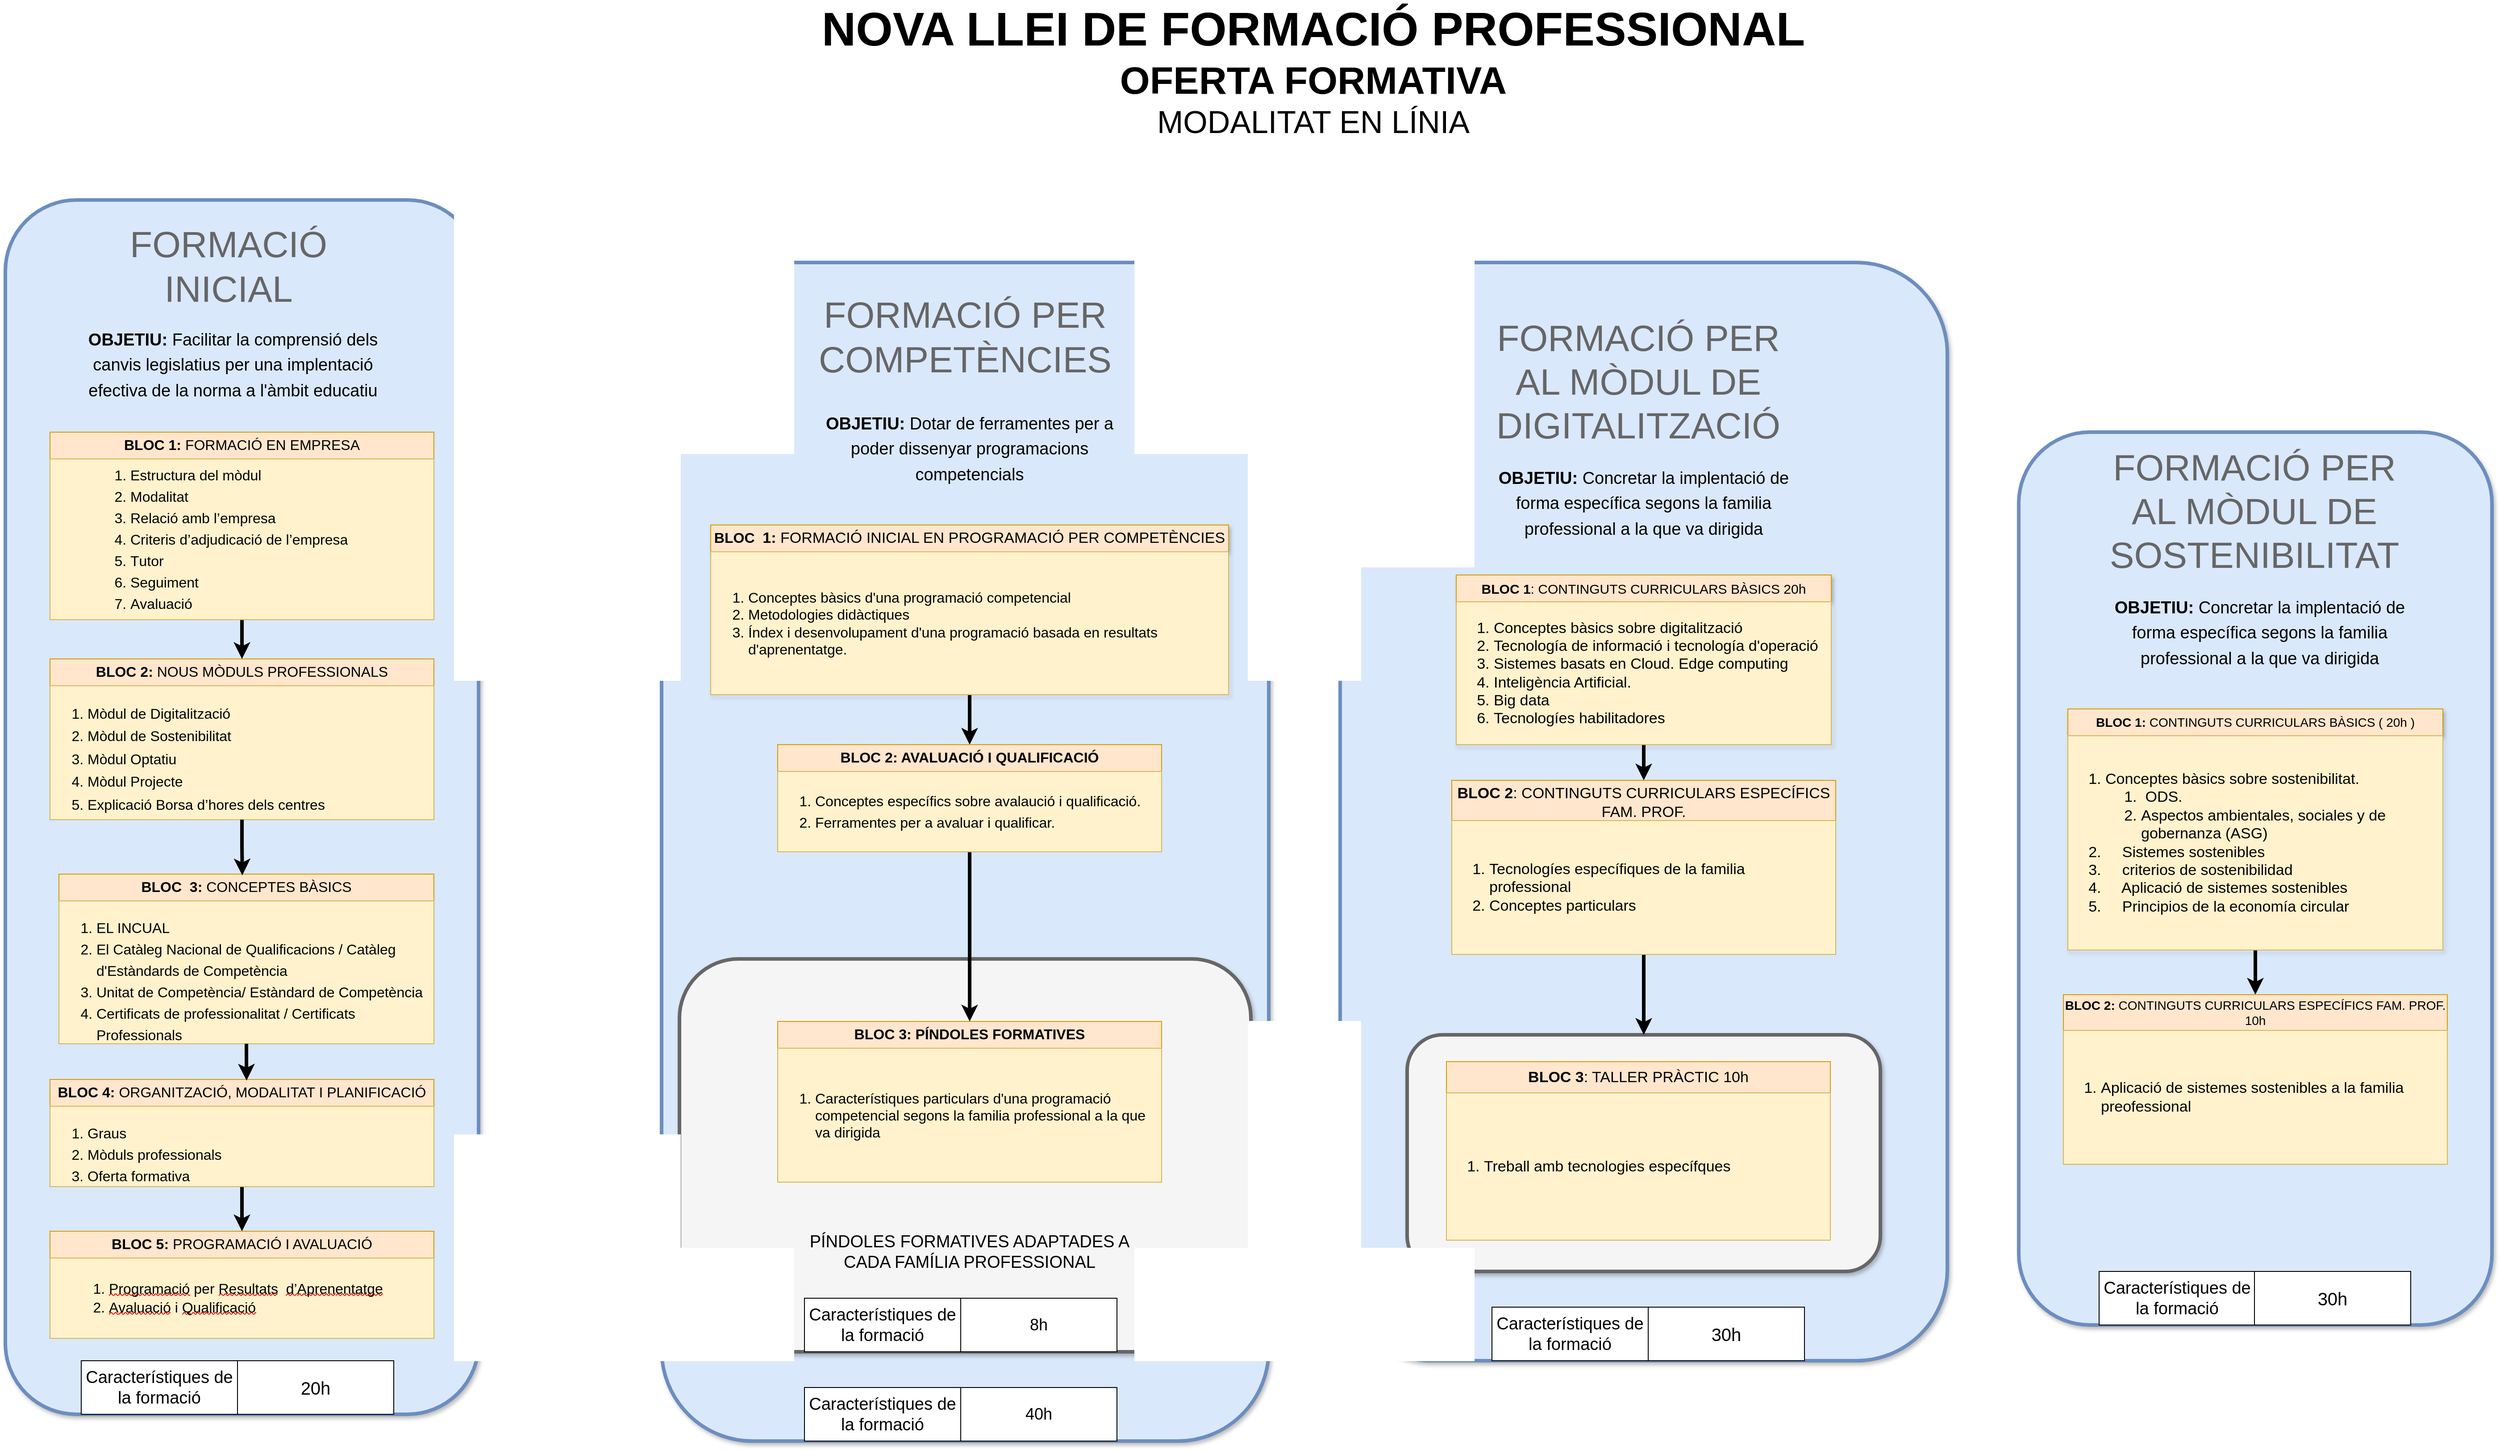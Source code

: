 <mxfile version="24.7.13">
  <diagram name="Página-1" id="eH7PgjuDHwnGzZdECt1M">
    <mxGraphModel dx="3585" dy="1980" grid="1" gridSize="10" guides="1" tooltips="1" connect="1" arrows="1" fold="1" page="1" pageScale="1" pageWidth="827" pageHeight="1169" math="0" shadow="0">
      <root>
        <mxCell id="0" />
        <mxCell id="1" parent="0" />
        <mxCell id="rXC0YUpY0yf92_hRG6OR-18" value="" style="rounded=1;whiteSpace=wrap;html=1;fillColor=#dae8fc;strokeColor=#6c8ebf;strokeWidth=4;shadow=1;" vertex="1" parent="1">
          <mxGeometry x="1780" y="330" width="680" height="1230" as="geometry" />
        </mxCell>
        <mxCell id="uoTYtuNdUCFG0Z2dD04v-1" value="" style="rounded=1;whiteSpace=wrap;html=1;fillColor=#dae8fc;strokeColor=#6c8ebf;strokeWidth=4;shadow=1;" parent="1" vertex="1">
          <mxGeometry x="1020" y="330" width="680" height="1320" as="geometry" />
        </mxCell>
        <mxCell id="iFQSarhkZ02GHw-TiSMD-17" value="" style="rounded=1;whiteSpace=wrap;html=1;fillColor=#f5f5f5;fontColor=#333333;strokeColor=#666666;strokeWidth=4;shadow=1;" parent="1" vertex="1">
          <mxGeometry x="1855" y="1195" width="530" height="265" as="geometry" />
        </mxCell>
        <mxCell id="uoTYtuNdUCFG0Z2dD04v-12" value="" style="rounded=1;whiteSpace=wrap;html=1;fillColor=#f5f5f5;fontColor=#333333;strokeColor=#666666;strokeWidth=4;shadow=1;" parent="1" vertex="1">
          <mxGeometry x="1040" y="1110" width="640" height="440" as="geometry" />
        </mxCell>
        <mxCell id="uoTYtuNdUCFG0Z2dD04v-7" value="&lt;div&gt;&lt;b&gt;&lt;span style=&quot;margin: 0px; padding: 0px; user-select: text; font-variant-ligatures: none !important; color: rgb(0, 0, 0); font-style: normal; font-variant-caps: normal; letter-spacing: normal; text-align: left; text-indent: 0px; text-transform: none; word-spacing: 0px; -webkit-text-stroke-width: 0px; white-space: pre-wrap; text-decoration-thickness: initial; text-decoration-style: initial; text-decoration-color: initial; font-size: 12pt; line-height: 20.925px; font-family: WordVisi_MSFontService, Aptos, Aptos_EmbeddedFont, Aptos_MSFontService, sans-serif;&quot; class=&quot;TextRun SCXW17088680 BCX8&quot; lang=&quot;CA-ES-VALENCIA&quot; data-contrast=&quot;auto&quot;&gt;&lt;span style=&quot;-webkit-user-drag: none; -webkit-tap-highlight-color: transparent; margin: 0px; padding: 0px; user-select: text;&quot; class=&quot;NormalTextRun SCXW17088680 BCX8&quot;&gt;BLOC 3: PÍNDOLES FORMATIVES&lt;/span&gt;&lt;/span&gt;&lt;/b&gt;&lt;/div&gt;" style="swimlane;fontStyle=0;childLayout=stackLayout;horizontal=1;startSize=30;horizontalStack=0;resizeParent=1;resizeParentMax=0;resizeLast=0;collapsible=1;marginBottom=0;whiteSpace=wrap;html=1;fillColor=#ffe6cc;strokeColor=#d79b00;rounded=0;" parent="1" vertex="1">
          <mxGeometry x="1150" y="1180" width="430" height="180" as="geometry" />
        </mxCell>
        <mxCell id="uoTYtuNdUCFG0Z2dD04v-8" value="&lt;ol&gt;&lt;li&gt;Característiques particulars d&#39;una programació competencial segons la familia professional a la que va dirigida&lt;/li&gt;&lt;/ol&gt;" style="text;strokeColor=#d6b656;fillColor=#fff2cc;align=left;verticalAlign=middle;spacingLeft=0;spacingRight=10;overflow=hidden;points=[[0,0.5],[1,0.5]];portConstraint=eastwest;rotatable=0;html=1;fontSize=16;textShadow=0;textDirection=ltr;rounded=0;whiteSpace=wrap;" parent="uoTYtuNdUCFG0Z2dD04v-7" vertex="1">
          <mxGeometry y="30" width="430" height="150" as="geometry" />
        </mxCell>
        <mxCell id="Deo-XTgwxfXZPfIPofkY-63" value="" style="rounded=1;whiteSpace=wrap;html=1;fillColor=#dae8fc;strokeColor=#6c8ebf;strokeWidth=4;shadow=1;" parent="1" vertex="1">
          <mxGeometry x="285" y="260" width="530" height="1360" as="geometry" />
        </mxCell>
        <mxCell id="Deo-XTgwxfXZPfIPofkY-43" style="edgeStyle=orthogonalEdgeStyle;rounded=0;orthogonalLoop=1;jettySize=auto;html=1;entryX=0.5;entryY=0;entryDx=0;entryDy=0;strokeWidth=5;" parent="1" edge="1">
          <mxGeometry relative="1" as="geometry">
            <mxPoint x="555" y="890" as="sourcePoint" />
          </mxGeometry>
        </mxCell>
        <mxCell id="Deo-XTgwxfXZPfIPofkY-44" style="edgeStyle=orthogonalEdgeStyle;rounded=0;orthogonalLoop=1;jettySize=auto;html=1;entryX=0.5;entryY=0;entryDx=0;entryDy=0;strokeWidth=5;" parent="1" edge="1">
          <mxGeometry relative="1" as="geometry">
            <mxPoint x="555" y="1130" as="sourcePoint" />
          </mxGeometry>
        </mxCell>
        <mxCell id="Deo-XTgwxfXZPfIPofkY-46" style="edgeStyle=orthogonalEdgeStyle;rounded=0;orthogonalLoop=1;jettySize=auto;html=1;entryX=0.5;entryY=0;entryDx=0;entryDy=0;strokeWidth=4;" parent="1" edge="1">
          <mxGeometry relative="1" as="geometry">
            <mxPoint x="555" y="1390" as="sourcePoint" />
          </mxGeometry>
        </mxCell>
        <mxCell id="iFQSarhkZ02GHw-TiSMD-20" style="edgeStyle=orthogonalEdgeStyle;rounded=0;orthogonalLoop=1;jettySize=auto;html=1;entryX=0.5;entryY=0;entryDx=0;entryDy=0;strokeWidth=4;" parent="1" source="Deo-XTgwxfXZPfIPofkY-47" target="Deo-XTgwxfXZPfIPofkY-53" edge="1">
          <mxGeometry relative="1" as="geometry" />
        </mxCell>
        <mxCell id="Deo-XTgwxfXZPfIPofkY-47" value="&lt;font style=&quot;font-size: 15px;&quot;&gt;&lt;b&gt;BLOC 1&lt;/b&gt;: CONTINGUTS CURRICULARS BÀSICS 20h&lt;br&gt;&lt;/font&gt;" style="swimlane;fontStyle=0;childLayout=stackLayout;horizontal=1;startSize=30;horizontalStack=0;resizeParent=1;resizeParentMax=0;resizeLast=0;collapsible=1;marginBottom=0;whiteSpace=wrap;html=1;fillColor=#ffe6cc;strokeColor=#d79b00;perimeterSpacing=0;rounded=0;shadow=1;swimlaneLine=0;" parent="1" vertex="1">
          <mxGeometry x="1910" y="680" width="420" height="190" as="geometry">
            <mxRectangle x="995" y="630" width="260" height="30" as="alternateBounds" />
          </mxGeometry>
        </mxCell>
        <mxCell id="Deo-XTgwxfXZPfIPofkY-48" value="&lt;ol style=&quot;font-size: 17px;&quot;&gt;&lt;li style=&quot;font-size: 17px;&quot;&gt;Conceptes bàsics sobre digitalització&lt;/li&gt;&lt;li style=&quot;font-size: 17px;&quot;&gt;Tecnología de informació i tecnología d&#39;operació&lt;/li&gt;&lt;li style=&quot;font-size: 17px;&quot;&gt;Sistemes basats en Cloud. Edge computing&lt;/li&gt;&lt;li style=&quot;font-size: 17px;&quot;&gt;Inteligència Artificial.&lt;/li&gt;&lt;li style=&quot;font-size: 17px;&quot;&gt;Big data&lt;/li&gt;&lt;li style=&quot;font-size: 17px;&quot;&gt;Tecnologíes habilitadores&lt;/li&gt;&lt;/ol&gt;" style="text;strokeColor=#d6b656;fillColor=#fff2cc;align=left;verticalAlign=middle;spacingLeft=0;spacingRight=0;overflow=hidden;points=[[0,0.5],[1,0.5]];portConstraint=eastwest;rotatable=0;html=1;fontSize=17;textShadow=0;textDirection=ltr;rounded=0;glass=0;shadow=0;whiteSpace=wrap;" parent="Deo-XTgwxfXZPfIPofkY-47" vertex="1">
          <mxGeometry y="30" width="420" height="160" as="geometry" />
        </mxCell>
        <mxCell id="Os2VRhr2kxifxtpabulI-3" style="edgeStyle=orthogonalEdgeStyle;rounded=0;orthogonalLoop=1;jettySize=auto;html=1;entryX=0.5;entryY=0;entryDx=0;entryDy=0;strokeWidth=4;" parent="1" source="Deo-XTgwxfXZPfIPofkY-53" target="iFQSarhkZ02GHw-TiSMD-17" edge="1">
          <mxGeometry relative="1" as="geometry" />
        </mxCell>
        <mxCell id="Deo-XTgwxfXZPfIPofkY-55" style="edgeStyle=orthogonalEdgeStyle;rounded=0;orthogonalLoop=1;jettySize=auto;html=1;entryX=0.5;entryY=0;entryDx=0;entryDy=0;strokeWidth=4;" parent="1" edge="1">
          <mxGeometry relative="1" as="geometry">
            <mxPoint x="865" y="1093" as="targetPoint" />
          </mxGeometry>
        </mxCell>
        <mxCell id="Deo-XTgwxfXZPfIPofkY-65" value="&lt;div align=&quot;center&quot;&gt;&lt;font style=&quot;font-size: 41px;&quot;&gt;FORMACIÓ INICIAL&lt;/font&gt;&lt;br&gt;&lt;/div&gt;" style="text;html=1;align=center;verticalAlign=middle;whiteSpace=wrap;rounded=0;fontColor=#666666;" parent="1" vertex="1">
          <mxGeometry x="455" y="320" width="160" height="30" as="geometry" />
        </mxCell>
        <mxCell id="Deo-XTgwxfXZPfIPofkY-67" value="&lt;div align=&quot;center&quot;&gt;&lt;font style=&quot;font-size: 41px;&quot;&gt;FORMACIÓ PER AL MÒDUL DE DIGITALITZACIÓ&lt;/font&gt;&lt;br&gt;&lt;/div&gt;" style="text;html=1;align=center;verticalAlign=middle;whiteSpace=wrap;rounded=0;fontColor=#666666;" parent="1" vertex="1">
          <mxGeometry x="1939" y="419" width="350" height="90" as="geometry" />
        </mxCell>
        <mxCell id="Deo-XTgwxfXZPfIPofkY-70" value="&lt;div style=&quot;font-size: 53px;&quot;&gt;&lt;font style=&quot;font-size: 53px;&quot;&gt;&lt;b&gt;NOVA LLEI DE FORMACIÓ PROFESSIONAL&lt;/b&gt;&lt;/font&gt;&lt;/div&gt;&lt;div style=&quot;font-size: 43px;&quot;&gt;&lt;font style=&quot;font-size: 43px;&quot;&gt;&lt;b style=&quot;&quot;&gt;OFERTA FORMATIVA&lt;/b&gt;&lt;font style=&quot;font-size: 43px;&quot;&gt;&lt;b&gt;&lt;br&gt;&lt;/b&gt;&lt;/font&gt;&lt;/font&gt;&lt;/div&gt;&lt;div style=&quot;font-size: 35px;&quot;&gt;&lt;font style=&quot;font-size: 35px;&quot;&gt;&lt;font style=&quot;font-size: 35px;&quot;&gt;MODALITAT EN LÍNIA&lt;b&gt;&lt;br&gt;&lt;/b&gt;&lt;/font&gt;&lt;/font&gt;&lt;/div&gt;" style="text;html=1;align=center;verticalAlign=middle;whiteSpace=wrap;rounded=0;" parent="1" vertex="1">
          <mxGeometry x="1020" y="50" width="1460" height="130" as="geometry" />
        </mxCell>
        <mxCell id="Deo-XTgwxfXZPfIPofkY-71" value="&lt;p style=&quot;line-height: 210%;&quot;&gt;&lt;font style=&quot;font-size: 19px;&quot;&gt;&lt;b&gt;OBJETIU: &lt;/b&gt;Facilitar la comprensió dels canvis legislatius per una implentació efectiva de la norma a l&#39;àmbit educatiu&lt;b&gt;&lt;br&gt;&lt;/b&gt;&lt;/font&gt;&lt;/p&gt;" style="text;html=1;align=center;verticalAlign=middle;whiteSpace=wrap;rounded=0;" parent="1" vertex="1">
          <mxGeometry x="355" y="400" width="370" height="91" as="geometry" />
        </mxCell>
        <mxCell id="Deo-XTgwxfXZPfIPofkY-72" value="&lt;p style=&quot;line-height: 210%;&quot;&gt;&lt;font style=&quot;font-size: 19px;&quot;&gt;&lt;b&gt;OBJETIU: &lt;/b&gt;Concretar la implentació de forma específica segons la familia professional a la que va dirigida&lt;b&gt;&lt;br&gt;&lt;/b&gt;&lt;/font&gt;&lt;/p&gt;" style="text;html=1;align=center;verticalAlign=middle;whiteSpace=wrap;rounded=0;" parent="1" vertex="1">
          <mxGeometry x="1935" y="555" width="370" height="91" as="geometry" />
        </mxCell>
        <mxCell id="zjhLIh4-YKo7ULmHxG4K-2" value="&lt;div&gt;&lt;span style=&quot;margin: 0px; padding: 0px; user-select: text; color: rgb(0, 0, 0); font-family: WordVisi_MSFontService, Aptos, Aptos_EmbeddedFont, Aptos_MSFontService, sans-serif; font-size: 16px; font-style: normal; font-variant-ligatures: none; font-variant-caps: normal; font-weight: 700; letter-spacing: normal; text-align: left; text-indent: 0px; text-transform: none; word-spacing: 0px; -webkit-text-stroke-width: 0px; white-space: pre-wrap; text-decoration-thickness: initial; text-decoration-style: initial; text-decoration-color: initial;&quot; class=&quot;NormalTextRun SCXW87249612 BCX8&quot;&gt;BLO&lt;/span&gt;&lt;span style=&quot;margin: 0px; padding: 0px; user-select: text; color: rgb(0, 0, 0); font-family: WordVisi_MSFontService, Aptos, Aptos_EmbeddedFont, Aptos_MSFontService, sans-serif; font-size: 16px; font-style: normal; font-variant-ligatures: none; font-variant-caps: normal; font-weight: 700; letter-spacing: normal; text-align: left; text-indent: 0px; text-transform: none; word-spacing: 0px; -webkit-text-stroke-width: 0px; white-space: pre-wrap; text-decoration-thickness: initial; text-decoration-style: initial; text-decoration-color: initial;&quot; class=&quot;NormalTextRun SCXW87249612 BCX8&quot;&gt;C&amp;nbsp;&lt;/span&gt;&lt;span style=&quot;margin: 0px; padding: 0px; user-select: text; color: rgb(0, 0, 0); font-family: WordVisi_MSFontService, Aptos, Aptos_EmbeddedFont, Aptos_MSFontService, sans-serif; font-size: 16px; font-style: normal; font-variant-ligatures: none; font-variant-caps: normal; font-weight: 700; letter-spacing: normal; text-align: left; text-indent: 0px; text-transform: none; word-spacing: 0px; -webkit-text-stroke-width: 0px; white-space: pre-wrap; text-decoration-thickness: initial; text-decoration-style: initial; text-decoration-color: initial;&quot; class=&quot;NormalTextRun SCXW87249612 BCX8&quot;&gt; &lt;/span&gt;&lt;span style=&quot;margin: 0px; padding: 0px; user-select: text; color: rgb(0, 0, 0); font-family: WordVisi_MSFontService, Aptos, Aptos_EmbeddedFont, Aptos_MSFontService, sans-serif; font-size: 16px; font-style: normal; font-variant-ligatures: none; font-variant-caps: normal; font-weight: 700; letter-spacing: normal; text-align: left; text-indent: 0px; text-transform: none; word-spacing: 0px; -webkit-text-stroke-width: 0px; white-space: pre-wrap; text-decoration-thickness: initial; text-decoration-style: initial; text-decoration-color: initial;&quot; class=&quot;NormalTextRun SCXW87249612 BCX8&quot;&gt;3: &lt;/span&gt;&lt;span style=&quot;margin: 0px; padding: 0px; user-select: text; font-variant-ligatures: none !important; color: rgb(0, 0, 0); font-style: normal; font-variant-caps: normal; font-weight: 400; letter-spacing: normal; text-align: left; text-indent: 0px; text-transform: none; word-spacing: 0px; -webkit-text-stroke-width: 0px; white-space: pre-wrap; text-decoration-thickness: initial; text-decoration-style: initial; text-decoration-color: initial; font-size: 12pt; line-height: 20.925px; font-family: WordVisi_MSFontService, Aptos, Aptos_EmbeddedFont, Aptos_MSFontService, sans-serif;&quot; class=&quot;TextRun SCXW27911936 BCX8&quot; lang=&quot;CA-ES-VALENCIA&quot; data-contrast=&quot;auto&quot;&gt;&lt;span style=&quot;-webkit-user-drag: none; -webkit-tap-highlight-color: transparent; margin: 0px; padding: 0px; user-select: text;&quot; class=&quot;NormalTextRun SCXW27911936 BCX8&quot;&gt;CONCEPT&lt;/span&gt;&lt;span style=&quot;-webkit-user-drag: none; -webkit-tap-highlight-color: transparent; margin: 0px; padding: 0px; user-select: text;&quot; class=&quot;NormalTextRun SCXW27911936 BCX8&quot;&gt;E&lt;/span&gt;&lt;span style=&quot;-webkit-user-drag: none; -webkit-tap-highlight-color: transparent; margin: 0px; padding: 0px; user-select: text;&quot; class=&quot;NormalTextRun SCXW27911936 BCX8&quot;&gt;S B&lt;/span&gt;&lt;span style=&quot;-webkit-user-drag: none; -webkit-tap-highlight-color: transparent; margin: 0px; padding: 0px; user-select: text;&quot; class=&quot;NormalTextRun SCXW27911936 BCX8&quot;&gt;À&lt;/span&gt;&lt;span style=&quot;-webkit-user-drag: none; -webkit-tap-highlight-color: transparent; margin: 0px; padding: 0px; user-select: text;&quot; class=&quot;NormalTextRun SCXW27911936 BCX8&quot;&gt;SICS&lt;/span&gt;&lt;/span&gt;&lt;span style=&quot;margin: 0px; padding: 0px; user-select: text; color: rgb(0, 0, 0); font-style: normal; font-variant-ligatures: normal; font-variant-caps: normal; font-weight: 400; letter-spacing: normal; text-align: left; text-indent: 0px; text-transform: none; word-spacing: 0px; -webkit-text-stroke-width: 0px; white-space: pre-wrap; text-decoration-thickness: initial; text-decoration-style: initial; text-decoration-color: initial; font-size: 12pt; line-height: 20.925px; font-family: Aptos, Aptos_EmbeddedFont, Aptos_MSFontService, sans-serif;&quot; data-ccp-props=&quot;{&amp;quot;201341983&amp;quot;:0,&amp;quot;335559740&amp;quot;:279}&quot; class=&quot;EOP SCXW27911936 BCX8&quot;&gt;&lt;br&gt;&lt;/span&gt;&lt;/div&gt;" style="swimlane;fontStyle=0;childLayout=stackLayout;horizontal=1;startSize=30;horizontalStack=0;resizeParent=1;resizeParentMax=0;resizeLast=0;collapsible=1;marginBottom=0;whiteSpace=wrap;html=1;fillColor=#ffe6cc;strokeColor=#d79b00;rounded=0;" parent="1" vertex="1">
          <mxGeometry x="345" y="1015" width="420" height="190" as="geometry" />
        </mxCell>
        <mxCell id="zjhLIh4-YKo7ULmHxG4K-3" value="&lt;p style=&quot;line-height: 130%; font-size: 16px;&quot;&gt;&lt;/p&gt;&lt;ol style=&quot;font-size: 16px; line-height: 150%;&quot;&gt;&lt;li style=&quot;font-size: 16px;&quot;&gt;EL INCUAL&lt;/li&gt;&lt;li style=&quot;font-size: 16px;&quot;&gt;El Catàleg Nacional de Qualificacions / Catàleg d&#39;Estàndards de Competència&lt;/li&gt;&lt;li style=&quot;font-size: 16px;&quot;&gt;Unitat de Competència/ Estàndard de Competència &lt;/li&gt;&lt;li style=&quot;font-size: 16px;&quot;&gt;Certificats de professionalitat / Certificats Professionals &lt;/li&gt;&lt;li style=&quot;font-size: 16px;&quot;&gt;Acreditació de competències &lt;/li&gt;&lt;/ol&gt;&lt;p style=&quot;font-size: 16px;&quot;&gt;&lt;/p&gt;" style="text;strokeColor=#d6b656;fillColor=#fff2cc;align=left;verticalAlign=middle;spacingLeft=0;spacingRight=0;overflow=hidden;points=[[0,0.5],[1,0.5]];portConstraint=eastwest;rotatable=0;html=1;fontSize=16;textShadow=0;textDirection=ltr;rounded=0;whiteSpace=wrap;" parent="zjhLIh4-YKo7ULmHxG4K-2" vertex="1">
          <mxGeometry y="30" width="420" height="160" as="geometry" />
        </mxCell>
        <mxCell id="zjhLIh4-YKo7ULmHxG4K-16" style="edgeStyle=orthogonalEdgeStyle;rounded=0;orthogonalLoop=1;jettySize=auto;html=1;entryX=0.5;entryY=0;entryDx=0;entryDy=0;strokeWidth=4;" parent="1" source="zjhLIh4-YKo7ULmHxG4K-4" target="zjhLIh4-YKo7ULmHxG4K-10" edge="1">
          <mxGeometry relative="1" as="geometry" />
        </mxCell>
        <mxCell id="zjhLIh4-YKo7ULmHxG4K-4" value="&lt;div align=&quot;center&quot;&gt;&lt;span style=&quot;margin: 0px; padding: 0px; user-select: text; font-variant-ligatures: none !important; color: rgb(0, 0, 0); font-style: normal; font-variant-caps: normal; font-weight: 400; letter-spacing: normal; text-indent: 0px; text-transform: none; word-spacing: 0px; -webkit-text-stroke-width: 0px; white-space: pre-wrap; text-decoration-thickness: initial; text-decoration-style: initial; text-decoration-color: initial; font-size: 12pt; line-height: 20.925px; font-family: WordVisi_MSFontService, Aptos, Aptos_EmbeddedFont, Aptos_MSFontService, sans-serif;&quot; class=&quot;TextRun SCXW128102780 BCX8&quot; lang=&quot;CA-ES-VALENCIA&quot; data-contrast=&quot;auto&quot;&gt;&lt;span style=&quot;-webkit-user-drag: none; -webkit-tap-highlight-color: transparent; margin: 0px; padding: 0px; user-select: text;&quot; class=&quot;NormalTextRun SCXW128102780 BCX8&quot;&gt;&lt;b&gt;BLOC 4: &lt;/b&gt;ORGANI&lt;/span&gt;&lt;span style=&quot;-webkit-user-drag: none; -webkit-tap-highlight-color: transparent; margin: 0px; padding: 0px; user-select: text;&quot; class=&quot;NormalTextRun SCXW128102780 BCX8&quot;&gt;T&lt;/span&gt;&lt;span style=&quot;-webkit-user-drag: none; -webkit-tap-highlight-color: transparent; margin: 0px; padding: 0px; user-select: text;&quot; class=&quot;NormalTextRun SCXW128102780 BCX8&quot;&gt;ZACIÓ, &lt;/span&gt;&lt;span style=&quot;-webkit-user-drag: none; -webkit-tap-highlight-color: transparent; margin: 0px; padding: 0px; user-select: text;&quot; class=&quot;NormalTextRun SCXW128102780 BCX8&quot;&gt;MODALITAT I&lt;/span&gt;&lt;span style=&quot;-webkit-user-drag: none; -webkit-tap-highlight-color: transparent; margin: 0px; padding: 0px; user-select: text;&quot; class=&quot;NormalTextRun SCXW128102780 BCX8&quot;&gt; PLANIFICACIÓ&lt;/span&gt;&lt;/span&gt;&lt;/div&gt;" style="swimlane;fontStyle=0;childLayout=stackLayout;horizontal=1;startSize=30;horizontalStack=0;resizeParent=1;resizeParentMax=0;resizeLast=0;collapsible=1;marginBottom=0;whiteSpace=wrap;html=1;fillColor=#ffe6cc;strokeColor=#d79b00;rounded=0;" parent="1" vertex="1">
          <mxGeometry x="335" y="1245" width="430" height="120" as="geometry" />
        </mxCell>
        <mxCell id="zjhLIh4-YKo7ULmHxG4K-5" value="&lt;ol style=&quot;line-height: 150%; font-size: 16px;&quot;&gt;&lt;li style=&quot;font-size: 16px;&quot;&gt;&lt;font style=&quot;font-size: 16px;&quot;&gt;Graus &amp;nbsp;&amp;nbsp;&amp;nbsp;&amp;nbsp;&amp;nbsp;&amp;nbsp;&amp;nbsp;&amp;nbsp;&amp;nbsp;&amp;nbsp; &lt;/font&gt;&lt;/li&gt;&lt;li style=&quot;font-size: 16px;&quot;&gt;&lt;font style=&quot;font-size: 16px;&quot;&gt;Mòduls professionals&lt;/font&gt;&lt;/li&gt;&lt;li style=&quot;font-size: 16px;&quot;&gt;&lt;font style=&quot;font-size: 16px;&quot;&gt;Oferta formativa &lt;/font&gt;&lt;/li&gt;&lt;/ol&gt;" style="text;strokeColor=#d6b656;fillColor=#fff2cc;align=left;verticalAlign=middle;spacingLeft=0;spacingRight=0;overflow=hidden;points=[[0,0.5],[1,0.5]];portConstraint=eastwest;rotatable=0;html=1;fontSize=16;textShadow=0;textDirection=ltr;rounded=0;whiteSpace=wrap;" parent="zjhLIh4-YKo7ULmHxG4K-4" vertex="1">
          <mxGeometry y="30" width="430" height="90" as="geometry" />
        </mxCell>
        <mxCell id="zjhLIh4-YKo7ULmHxG4K-6" value="&lt;div&gt;&lt;b&gt;&lt;span style=&quot;margin: 0px; padding: 0px; user-select: text; font-variant-ligatures: none !important; color: rgb(0, 0, 0); font-style: normal; font-variant-caps: normal; letter-spacing: normal; text-align: left; text-indent: 0px; text-transform: none; word-spacing: 0px; -webkit-text-stroke-width: 0px; white-space: pre-wrap; text-decoration-thickness: initial; text-decoration-style: initial; text-decoration-color: initial; font-size: 12pt; line-height: 20.925px; font-family: WordVisi_MSFontService, Aptos, Aptos_EmbeddedFont, Aptos_MSFontService, sans-serif;&quot; class=&quot;TextRun SCXW17088680 BCX8&quot; lang=&quot;CA-ES-VALENCIA&quot; data-contrast=&quot;auto&quot;&gt;&lt;span style=&quot;-webkit-user-drag: none; -webkit-tap-highlight-color: transparent; margin: 0px; padding: 0px; user-select: text;&quot; class=&quot;NormalTextRun SCXW17088680 BCX8&quot;&gt;BLOC 2: &lt;/span&gt;&lt;/span&gt;&lt;/b&gt;&lt;span style=&quot;margin: 0px; padding: 0px; user-select: text; font-variant-ligatures: none !important; color: rgb(0, 0, 0); font-style: normal; font-variant-caps: normal; letter-spacing: normal; text-align: left; text-indent: 0px; text-transform: none; word-spacing: 0px; -webkit-text-stroke-width: 0px; white-space: pre-wrap; text-decoration-thickness: initial; text-decoration-style: initial; text-decoration-color: initial; font-size: 12pt; line-height: 20.925px; font-family: WordVisi_MSFontService, Aptos, Aptos_EmbeddedFont, Aptos_MSFontService, sans-serif;&quot; class=&quot;TextRun SCXW17088680 BCX8&quot; lang=&quot;CA-ES-VALENCIA&quot; data-contrast=&quot;auto&quot;&gt;&lt;span style=&quot;-webkit-user-drag: none; -webkit-tap-highlight-color: transparent; margin: 0px; padding: 0px; user-select: text;&quot; class=&quot;NormalTextRun SCXW17088680 BCX8&quot;&gt;N&lt;/span&gt;&lt;span style=&quot;-webkit-user-drag: none; -webkit-tap-highlight-color: transparent; margin: 0px; padding: 0px; user-select: text;&quot; class=&quot;NormalTextRun SCXW17088680 BCX8&quot;&gt;OU&lt;/span&gt;&lt;span style=&quot;-webkit-user-drag: none; -webkit-tap-highlight-color: transparent; margin: 0px; padding: 0px; user-select: text;&quot; class=&quot;NormalTextRun SCXW17088680 BCX8&quot;&gt;S M&lt;/span&gt;&lt;span style=&quot;-webkit-user-drag: none; -webkit-tap-highlight-color: transparent; margin: 0px; padding: 0px; user-select: text;&quot; class=&quot;NormalTextRun SCXW17088680 BCX8&quot;&gt;Ò&lt;/span&gt;&lt;span style=&quot;-webkit-user-drag: none; -webkit-tap-highlight-color: transparent; margin: 0px; padding: 0px; user-select: text;&quot; class=&quot;NormalTextRun SCXW17088680 BCX8&quot;&gt;DULS PROFE&lt;/span&gt;&lt;span style=&quot;-webkit-user-drag: none; -webkit-tap-highlight-color: transparent; margin: 0px; padding: 0px; user-select: text;&quot; class=&quot;NormalTextRun SCXW17088680 BCX8&quot;&gt;S&lt;/span&gt;&lt;span style=&quot;-webkit-user-drag: none; -webkit-tap-highlight-color: transparent; margin: 0px; padding: 0px; user-select: text;&quot; class=&quot;NormalTextRun SCXW17088680 BCX8&quot;&gt;SIONALS&lt;/span&gt;&lt;/span&gt;&lt;/div&gt;" style="swimlane;fontStyle=0;childLayout=stackLayout;horizontal=1;startSize=30;horizontalStack=0;resizeParent=1;resizeParentMax=0;resizeLast=0;collapsible=1;marginBottom=0;whiteSpace=wrap;html=1;fillColor=#ffe6cc;strokeColor=#d79b00;rounded=0;shadow=0;" parent="1" vertex="1">
          <mxGeometry x="335" y="774" width="430" height="180" as="geometry" />
        </mxCell>
        <mxCell id="zjhLIh4-YKo7ULmHxG4K-7" value="&lt;p style=&quot;line-height: 150%; font-size: 16px;&quot;&gt;&lt;/p&gt;&lt;div style=&quot;font-size: 16px;&quot;&gt;&lt;div style=&quot;margin: 0px; padding: 0px; user-select: text; position: relative; color: rgb(0, 0, 0); font-family: Aptos, Aptos_MSFontService, sans-serif; font-style: normal; font-variant-ligatures: normal; font-variant-caps: normal; font-weight: 400; letter-spacing: normal; text-indent: 0px; text-transform: none; word-spacing: 0px; -webkit-text-stroke-width: 0px; white-space: normal; text-decoration-thickness: initial; text-decoration-style: initial; text-decoration-color: initial; font-size: 16px;&quot; class=&quot;ListContainerWrapper SCXW63860411 BCX8&quot;&gt;&lt;ol style=&quot;line-height: 160%; font-size: 16px;&quot;&gt;&lt;li style=&quot;margin: 0px; padding: 0px; user-select: text; overflow-wrap: break-word; white-space: pre-wrap; font-weight: normal; font-style: normal; vertical-align: baseline; font-kerning: none; color: windowtext; text-indent: 0px; font-size: 16px;&quot; class=&quot;Paragraph SCXW132095863 BCX8&quot;&gt;&lt;span style=&quot;margin: 0px; padding: 0px; user-select: text; font-variant-ligatures: none !important; line-height: 20.925px; font-family: WordVisi_MSFontService, Aptos, Aptos_EmbeddedFont, Aptos_MSFontService, sans-serif; font-size: 16px;&quot; class=&quot;TextRun SCXW132095863 BCX8&quot; lang=&quot;ES-ES&quot; data-contrast=&quot;auto&quot;&gt;&lt;span style=&quot;margin: 0px; padding: 0px; user-select: text; font-size: 16px;&quot; class=&quot;NormalTextRun SCXW132095863 BCX8&quot;&gt;Mòdul de &lt;/span&gt;&lt;span style=&quot;margin: 0px; padding: 0px; user-select: text; font-size: 16px;&quot; class=&quot;NormalTextRun SCXW132095863 BCX8&quot;&gt;Digitalització&lt;/span&gt;&lt;span style=&quot;margin: 0px; padding: 0px; user-select: text; font-size: 16px;&quot; class=&quot;NormalTextRun SCXW132095863 BCX8&quot;&gt;&amp;nbsp;&lt;/span&gt;&lt;/span&gt;&lt;span style=&quot;margin: 0px; padding: 0px; user-select: text; line-height: 20.925px; font-family: WordVisiPilcrow_MSFontService, Aptos, Aptos_EmbeddedFont, Aptos_MSFontService, sans-serif; font-size: 16px;&quot; data-ccp-props=&quot;{&amp;quot;201341983&amp;quot;:0,&amp;quot;335559740&amp;quot;:279}&quot; class=&quot;EOP SCXW132095863 BCX8&quot;&gt;&amp;nbsp;&lt;/span&gt;&lt;/li&gt;&lt;li style=&quot;margin: 0px; padding: 0px; user-select: text; overflow-wrap: break-word; white-space: pre-wrap; font-weight: normal; font-style: normal; vertical-align: baseline; font-kerning: none; color: windowtext; text-indent: 0px; font-size: 16px;&quot; class=&quot;Paragraph SCXW132095863 BCX8&quot;&gt;&lt;span style=&quot;margin: 0px; padding: 0px; user-select: text; font-variant-ligatures: none !important; line-height: 20.925px; font-family: WordVisi_MSFontService, Aptos, Aptos_EmbeddedFont, Aptos_MSFontService, sans-serif; font-size: 16px;&quot; class=&quot;TextRun SCXW132095863 BCX8&quot; lang=&quot;ES-ES&quot; data-contrast=&quot;auto&quot;&gt;&lt;span style=&quot;margin: 0px; padding: 0px; user-select: text; font-size: 16px;&quot; class=&quot;NormalTextRun SCXW132095863 BCX8&quot;&gt;Mòdul de &lt;/span&gt;&lt;span style=&quot;margin: 0px; padding: 0px; user-select: text; font-size: 16px;&quot; class=&quot;NormalTextRun SCXW132095863 BCX8&quot;&gt;Sostenibilitat&lt;/span&gt;&lt;span style=&quot;margin: 0px; padding: 0px; user-select: text; font-size: 16px;&quot; class=&quot;NormalTextRun SCXW132095863 BCX8&quot;&gt;&amp;nbsp;&lt;/span&gt;&lt;/span&gt;&lt;span style=&quot;margin: 0px; padding: 0px; user-select: text; line-height: 20.925px; font-family: WordVisiPilcrow_MSFontService, Aptos, Aptos_EmbeddedFont, Aptos_MSFontService, sans-serif; font-size: 16px;&quot; data-ccp-props=&quot;{&amp;quot;201341983&amp;quot;:0,&amp;quot;335559740&amp;quot;:279}&quot; class=&quot;EOP SCXW132095863 BCX8&quot;&gt;&amp;nbsp;&lt;/span&gt;&lt;/li&gt;&lt;li style=&quot;margin: 0px; padding: 0px; user-select: text; overflow-wrap: break-word; white-space: pre-wrap; font-weight: normal; font-style: normal; vertical-align: baseline; font-kerning: none; color: windowtext; text-indent: 0px; font-size: 16px;&quot; class=&quot;Paragraph SCXW132095863 BCX8&quot;&gt;&lt;span style=&quot;margin: 0px; padding: 0px; user-select: text; font-variant-ligatures: none !important; line-height: 20.925px; font-family: WordVisi_MSFontService, Aptos, Aptos_EmbeddedFont, Aptos_MSFontService, sans-serif; font-size: 16px;&quot; class=&quot;TextRun SCXW132095863 BCX8&quot; lang=&quot;ES-ES&quot; data-contrast=&quot;auto&quot;&gt;&lt;span style=&quot;margin: 0px; padding: 0px; user-select: text; font-size: 16px;&quot; class=&quot;NormalTextRun SCXW132095863 BCX8&quot;&gt;Mòdul &lt;/span&gt;&lt;span style=&quot;margin: 0px; padding: 0px; user-select: text; font-size: 16px;&quot; class=&quot;NormalTextRun SCXW132095863 BCX8&quot;&gt;Optatiu&lt;/span&gt;&lt;span style=&quot;margin: 0px; padding: 0px; user-select: text; font-size: 16px;&quot; class=&quot;NormalTextRun SCXW132095863 BCX8&quot;&gt;&amp;nbsp;&lt;/span&gt;&lt;/span&gt;&lt;span style=&quot;margin: 0px; padding: 0px; user-select: text; line-height: 20.925px; font-family: WordVisiPilcrow_MSFontService, Aptos, Aptos_EmbeddedFont, Aptos_MSFontService, sans-serif; font-size: 16px;&quot; data-ccp-props=&quot;{&amp;quot;201341983&amp;quot;:0,&amp;quot;335559740&amp;quot;:279}&quot; class=&quot;EOP SCXW132095863 BCX8&quot;&gt;&amp;nbsp;&lt;/span&gt;&lt;/li&gt;&lt;li style=&quot;margin: 0px; padding: 0px; user-select: text; overflow-wrap: break-word; white-space: pre-wrap; font-weight: normal; font-style: normal; vertical-align: baseline; font-kerning: none; color: windowtext; text-indent: 0px; font-size: 16px;&quot; class=&quot;Paragraph SCXW132095863 BCX8&quot;&gt;&lt;span style=&quot;margin: 0px; padding: 0px; user-select: text; font-variant-ligatures: none !important; line-height: 20.925px; font-family: WordVisi_MSFontService, Aptos, Aptos_EmbeddedFont, Aptos_MSFontService, sans-serif; font-size: 16px;&quot; class=&quot;TextRun SCXW132095863 BCX8&quot; lang=&quot;CA-ES-VALENCIA&quot; data-contrast=&quot;auto&quot;&gt;&lt;span style=&quot;margin: 0px; padding: 0px; user-select: text; font-size: 16px;&quot; class=&quot;NormalTextRun SCXW132095863 BCX8&quot;&gt;Mòdul Projecte&lt;/span&gt;&lt;/span&gt;&lt;span style=&quot;margin: 0px; padding: 0px; user-select: text; line-height: 20.925px; font-family: WordVisiPilcrow_MSFontService, Aptos, Aptos_EmbeddedFont, Aptos_MSFontService, sans-serif; font-size: 16px;&quot; data-ccp-props=&quot;{&amp;quot;201341983&amp;quot;:0,&amp;quot;335559740&amp;quot;:279}&quot; class=&quot;EOP SCXW132095863 BCX8&quot;&gt;&amp;nbsp;&lt;/span&gt;&lt;/li&gt;&lt;li style=&quot;margin: 0px; padding: 0px; user-select: text; overflow-wrap: break-word; white-space: pre-wrap; font-weight: normal; font-style: normal; vertical-align: baseline; font-kerning: none; color: windowtext; text-indent: 0px; font-size: 16px;&quot; class=&quot;Paragraph SCXW132095863 BCX8&quot;&gt;&lt;span style=&quot;margin: 0px; padding: 0px; user-select: text; font-variant-ligatures: none !important; line-height: 20.925px; font-family: WordVisi_MSFontService, Aptos, Aptos_EmbeddedFont, Aptos_MSFontService, sans-serif; font-size: 16px;&quot; class=&quot;TextRun SCXW132095863 BCX8&quot; lang=&quot;ES-ES&quot; data-contrast=&quot;auto&quot;&gt;&lt;span style=&quot;margin: 0px; padding: 0px; user-select: text; font-size: 16px;&quot; class=&quot;NormalTextRun SCXW132095863 BCX8&quot;&gt;Explicació&lt;/span&gt;&lt;span style=&quot;margin: 0px; padding: 0px; user-select: text; font-size: 16px;&quot; class=&quot;NormalTextRun SCXW132095863 BCX8&quot;&gt; &lt;/span&gt;&lt;span style=&quot;margin: 0px; padding: 0px; user-select: text; font-size: 16px;&quot; class=&quot;NormalTextRun SCXW132095863 BCX8&quot;&gt;Borsa&lt;/span&gt;&lt;span style=&quot;margin: 0px; padding: 0px; user-select: text; font-size: 16px;&quot; class=&quot;NormalTextRun SCXW132095863 BCX8&quot;&gt; &lt;/span&gt;&lt;span style=&quot;margin: 0px; padding: 0px; user-select: text; font-size: 16px;&quot; class=&quot;NormalTextRun SCXW132095863 BCX8&quot;&gt;d’hores&lt;/span&gt;&lt;span style=&quot;margin: 0px; padding: 0px; user-select: text; font-size: 16px;&quot; class=&quot;NormalTextRun SCXW132095863 BCX8&quot;&gt; &lt;/span&gt;&lt;span style=&quot;margin: 0px; padding: 0px; user-select: text; font-size: 16px;&quot; class=&quot;NormalTextRun SCXW132095863 BCX8&quot;&gt;dels&lt;/span&gt;&lt;span style=&quot;margin: 0px; padding: 0px; user-select: text; font-size: 16px;&quot; class=&quot;NormalTextRun SCXW132095863 BCX8&quot;&gt; centres&lt;/span&gt;&lt;/span&gt;&lt;/li&gt;&lt;/ol&gt;&lt;/div&gt;&lt;/div&gt;&lt;p style=&quot;font-size: 16px;&quot;&gt;&lt;/p&gt;" style="text;strokeColor=#d6b656;fillColor=#fff2cc;align=left;verticalAlign=middle;spacingLeft=0;spacingRight=0;overflow=hidden;points=[[0,0.5],[1,0.5]];portConstraint=eastwest;rotatable=0;html=1;fontSize=16;textShadow=0;textDirection=ltr;rounded=0;whiteSpace=wrap;" parent="zjhLIh4-YKo7ULmHxG4K-6" vertex="1">
          <mxGeometry y="30" width="430" height="150" as="geometry" />
        </mxCell>
        <mxCell id="Os2VRhr2kxifxtpabulI-1" style="edgeStyle=orthogonalEdgeStyle;rounded=0;orthogonalLoop=1;jettySize=auto;html=1;entryX=0.5;entryY=0;entryDx=0;entryDy=0;strokeWidth=4;" parent="1" source="zjhLIh4-YKo7ULmHxG4K-8" target="zjhLIh4-YKo7ULmHxG4K-6" edge="1">
          <mxGeometry relative="1" as="geometry" />
        </mxCell>
        <mxCell id="zjhLIh4-YKo7ULmHxG4K-8" value="&lt;div&gt;&lt;div&gt;&lt;b&gt;&lt;span style=&quot;margin: 0px; padding: 0px; user-select: text; font-variant-ligatures: none !important; color: rgb(0, 0, 0); font-style: normal; font-variant-caps: normal; letter-spacing: normal; text-align: left; text-indent: 0px; text-transform: none; word-spacing: 0px; -webkit-text-stroke-width: 0px; white-space: pre-wrap; text-decoration-thickness: initial; text-decoration-style: initial; text-decoration-color: initial; font-size: 12pt; line-height: 20.925px; font-family: WordVisi_MSFontService, Aptos, Aptos_EmbeddedFont, Aptos_MSFontService, sans-serif;&quot; class=&quot;TextRun SCXW74523999 BCX8&quot; lang=&quot;CA-ES-VALENCIA&quot; data-contrast=&quot;auto&quot;&gt;&lt;span style=&quot;-webkit-user-drag: none; -webkit-tap-highlight-color: transparent; margin: 0px; padding: 0px; user-select: text;&quot; class=&quot;NormalTextRun SCXW74523999 BCX8&quot;&gt;BLOC 1: &lt;/span&gt;&lt;/span&gt;&lt;/b&gt;&lt;span style=&quot;margin: 0px; padding: 0px; user-select: text; font-variant-ligatures: none !important; color: rgb(0, 0, 0); font-style: normal; font-variant-caps: normal; letter-spacing: normal; text-align: left; text-indent: 0px; text-transform: none; word-spacing: 0px; -webkit-text-stroke-width: 0px; white-space: pre-wrap; text-decoration-thickness: initial; text-decoration-style: initial; text-decoration-color: initial; font-size: 12pt; line-height: 20.925px; font-family: WordVisi_MSFontService, Aptos, Aptos_EmbeddedFont, Aptos_MSFontService, sans-serif;&quot; class=&quot;TextRun SCXW74523999 BCX8&quot; lang=&quot;CA-ES-VALENCIA&quot; data-contrast=&quot;auto&quot;&gt;&lt;span style=&quot;-webkit-user-drag: none; -webkit-tap-highlight-color: transparent; margin: 0px; padding: 0px; user-select: text;&quot; class=&quot;NormalTextRun SCXW74523999 BCX8&quot;&gt;FORMACIÓ EN EMPRESA&lt;/span&gt;&lt;/span&gt;&lt;b&gt;&lt;span style=&quot;margin: 0px; padding: 0px; user-select: text; color: rgb(0, 0, 0); font-style: normal; font-variant-ligatures: normal; font-variant-caps: normal; letter-spacing: normal; text-align: left; text-indent: 0px; text-transform: none; word-spacing: 0px; -webkit-text-stroke-width: 0px; white-space: pre-wrap; text-decoration-thickness: initial; text-decoration-style: initial; text-decoration-color: initial; font-size: 12pt; line-height: 20.925px; font-family: Aptos, Aptos_EmbeddedFont, Aptos_MSFontService, sans-serif;&quot; data-ccp-props=&quot;{&amp;quot;201341983&amp;quot;:0,&amp;quot;335559740&amp;quot;:279}&quot; class=&quot;EOP SCXW74523999 BCX8&quot;&gt;&lt;br&gt;&lt;/span&gt;&lt;/b&gt;&lt;/div&gt;&lt;/div&gt;" style="swimlane;fontStyle=0;childLayout=stackLayout;horizontal=1;startSize=30;horizontalStack=0;resizeParent=1;resizeParentMax=0;resizeLast=0;collapsible=1;marginBottom=0;whiteSpace=wrap;html=1;fillColor=#ffe6cc;strokeColor=#d79b00;rounded=0;" parent="1" vertex="1">
          <mxGeometry x="335" y="520" width="430" height="210" as="geometry" />
        </mxCell>
        <mxCell id="zjhLIh4-YKo7ULmHxG4K-9" value="&lt;div style=&quot;font-size: 16px;&quot;&gt;&lt;div style=&quot;margin: 0px; padding: 0px; user-select: text; position: relative; color: rgb(0, 0, 0); font-family: Aptos, Aptos_MSFontService, sans-serif; font-style: normal; font-variant-ligatures: normal; font-variant-caps: normal; font-weight: 400; letter-spacing: normal; text-indent: 0px; text-transform: none; word-spacing: 0px; -webkit-text-stroke-width: 0px; white-space: normal; text-decoration-thickness: initial; text-decoration-style: initial; text-decoration-color: initial; font-size: 16px;&quot; class=&quot;ListContainerWrapper SCXW63860411 BCX8&quot;&gt;&lt;ol style=&quot;margin: 0px; padding: 0px; user-select: text; cursor: text; list-style-type: decimal; overflow: visible; font-size: 16px;&quot; start=&quot;1&quot; role=&quot;list&quot; class=&quot;NumberListStyle1 SCXW63860411 BCX8&quot;&gt;&lt;li style=&quot;margin: 0px 0px 0px 24px; padding: 0px; user-select: text; clear: both; cursor: text; overflow: visible; position: relative; direction: ltr; display: block; font-family: Aptos, Aptos_MSFontService, sans-serif; vertical-align: baseline; font-size: 16px;&quot; class=&quot;OutlineElement Ltr SCXW63860411 BCX8&quot; role=&quot;listitem&quot; data-aria-level=&quot;1&quot; data-aria-posinset=&quot;1&quot; aria-setsize=&quot;-1&quot; data-list-defn-props=&quot;{&amp;quot;335552541&amp;quot;:0,&amp;quot;335559685&amp;quot;:720,&amp;quot;335559991&amp;quot;:360,&amp;quot;469769242&amp;quot;:[65533,0],&amp;quot;469777803&amp;quot;:&amp;quot;left&amp;quot;,&amp;quot;469777804&amp;quot;:&amp;quot;%1.&amp;quot;,&amp;quot;469777815&amp;quot;:&amp;quot;hybridMultilevel&amp;quot;}&quot; data-listid=&quot;7&quot; data-font=&quot;&quot; data-leveltext=&quot;%1.&quot;&gt;&lt;div style=&quot;font-size: 16px;&quot;&gt;&lt;ol style=&quot;margin: 0px; padding: 0px; user-select: text; cursor: text; list-style-type: decimal; overflow: visible; font-size: 16px;&quot; start=&quot;1&quot; role=&quot;list&quot; class=&quot;NumberListStyle1 SCXW167320742 BCX8&quot;&gt;&lt;li style=&quot;margin: 0px 0px 0px 24px; padding: 0px; user-select: text; clear: both; cursor: text; overflow: visible; position: relative; direction: ltr; display: block; font-family: Aptos, Aptos_MSFontService, sans-serif; vertical-align: baseline; font-size: 16px;&quot; class=&quot;OutlineElement Ltr SCXW167320742 BCX8&quot; role=&quot;listitem&quot; data-aria-level=&quot;1&quot; data-aria-posinset=&quot;1&quot; aria-setsize=&quot;-1&quot; data-list-defn-props=&quot;{&amp;quot;335552541&amp;quot;:0,&amp;quot;335559685&amp;quot;:720,&amp;quot;335559991&amp;quot;:360,&amp;quot;469769242&amp;quot;:[65533,0],&amp;quot;469777803&amp;quot;:&amp;quot;left&amp;quot;,&amp;quot;469777804&amp;quot;:&amp;quot;%1.&amp;quot;,&amp;quot;469777815&amp;quot;:&amp;quot;hybridMultilevel&amp;quot;}&quot; data-listid=&quot;2&quot; data-font=&quot;&quot; data-leveltext=&quot;%1.&quot;&gt;&lt;ol style=&quot;line-height: 150%; font-size: 16px;&quot;&gt;&lt;li style=&quot;margin: 0px; padding: 0px; user-select: text; overflow-wrap: break-word; white-space: pre-wrap; font-weight: normal; font-style: normal; vertical-align: baseline; font-kerning: none; color: windowtext; text-indent: 0px; font-size: 16px;&quot; class=&quot;Paragraph SCXW167320742 BCX8&quot;&gt;&lt;font style=&quot;font-size: 16px;&quot;&gt;&lt;span style=&quot;margin: 0px; padding: 0px; user-select: text; font-variant-ligatures: none !important; line-height: 20.925px; font-family: Aptos, Aptos_EmbeddedFont, Aptos_MSFontService, sans-serif; font-size: 16px;&quot; class=&quot;TextRun SCXW167320742 BCX8&quot; lang=&quot;CA-ES-VALENCIA&quot; data-contrast=&quot;auto&quot;&gt;&lt;span style=&quot;margin: 0px; padding: 0px; user-select: text; font-size: 16px;&quot; class=&quot;NormalTextRun SCXW167320742 BCX8&quot;&gt;Estructura del mòdul&amp;nbsp;&lt;/span&gt;&lt;/span&gt;&lt;span style=&quot;margin: 0px; padding: 0px; user-select: text; line-height: 20.925px; font-family: Aptos, Aptos_EmbeddedFont, Aptos_MSFontService, sans-serif; font-size: 16px;&quot; data-ccp-props=&quot;{&amp;quot;201341983&amp;quot;:0,&amp;quot;335559740&amp;quot;:279}&quot; class=&quot;EOP SCXW167320742 BCX8&quot;&gt;&amp;nbsp;&lt;/span&gt;&lt;/font&gt;&lt;/li&gt;&lt;li style=&quot;margin: 0px; padding: 0px; user-select: text; overflow-wrap: break-word; white-space: pre-wrap; font-weight: normal; font-style: normal; vertical-align: baseline; font-kerning: none; color: windowtext; text-indent: 0px; font-size: 16px;&quot; class=&quot;Paragraph SCXW167320742 BCX8&quot;&gt;&lt;font style=&quot;font-size: 16px;&quot;&gt;&lt;span style=&quot;margin: 0px; padding: 0px; user-select: text; font-variant-ligatures: none !important; line-height: 20.925px; font-family: Aptos, Aptos_EmbeddedFont, Aptos_MSFontService, sans-serif; font-size: 16px;&quot; class=&quot;TextRun SCXW167320742 BCX8&quot; lang=&quot;CA-ES-VALENCIA&quot; data-contrast=&quot;auto&quot;&gt;&lt;span style=&quot;margin: 0px; padding: 0px; user-select: text; font-size: 16px;&quot; class=&quot;NormalTextRun SCXW167320742 BCX8&quot;&gt;Modalitat&lt;/span&gt;&lt;/span&gt;&lt;span style=&quot;margin: 0px; padding: 0px; user-select: text; line-height: 20.925px; font-family: Aptos, Aptos_EmbeddedFont, Aptos_MSFontService, sans-serif; font-size: 16px;&quot; data-ccp-props=&quot;{&amp;quot;201341983&amp;quot;:0,&amp;quot;335559740&amp;quot;:279}&quot; class=&quot;EOP SCXW167320742 BCX8&quot;&gt;&amp;nbsp;&lt;/span&gt;&lt;/font&gt;&lt;/li&gt;&lt;li style=&quot;margin: 0px; padding: 0px; user-select: text; overflow-wrap: break-word; white-space: pre-wrap; font-weight: normal; font-style: normal; vertical-align: baseline; font-kerning: none; color: windowtext; text-indent: 0px; font-size: 16px;&quot; class=&quot;Paragraph SCXW167320742 BCX8&quot;&gt;&lt;font style=&quot;font-size: 16px;&quot;&gt;&lt;span style=&quot;margin: 0px; padding: 0px; user-select: text; font-variant-ligatures: none !important; line-height: 20.925px; font-family: Aptos, Aptos_EmbeddedFont, Aptos_MSFontService, sans-serif; font-size: 16px;&quot; class=&quot;TextRun SCXW167320742 BCX8&quot; lang=&quot;CA-ES-VALENCIA&quot; data-contrast=&quot;auto&quot;&gt;&lt;span style=&quot;margin: 0px; padding: 0px; user-select: text; font-size: 16px;&quot; class=&quot;NormalTextRun SCXW167320742 BCX8&quot;&gt;Relació amb l’empresa&lt;/span&gt;&lt;/span&gt;&lt;span style=&quot;margin: 0px; padding: 0px; user-select: text; line-height: 20.925px; font-family: Aptos, Aptos_EmbeddedFont, Aptos_MSFontService, sans-serif; font-size: 16px;&quot; data-ccp-props=&quot;{&amp;quot;201341983&amp;quot;:0,&amp;quot;335559740&amp;quot;:279}&quot; class=&quot;EOP SCXW167320742 BCX8&quot;&gt;&amp;nbsp;&lt;/span&gt;&lt;/font&gt;&lt;/li&gt;&lt;li style=&quot;margin: 0px; padding: 0px; user-select: text; overflow-wrap: break-word; white-space: pre-wrap; font-weight: normal; font-style: normal; vertical-align: baseline; font-kerning: none; color: windowtext; text-indent: 0px; font-size: 16px;&quot; class=&quot;Paragraph SCXW167320742 BCX8&quot;&gt;&lt;font style=&quot;font-size: 16px;&quot;&gt;&lt;span style=&quot;margin: 0px; padding: 0px; user-select: text; font-variant-ligatures: none !important; line-height: 20.925px; font-family: Aptos, Aptos_EmbeddedFont, Aptos_MSFontService, sans-serif; font-size: 16px;&quot; class=&quot;TextRun SCXW167320742 BCX8&quot; lang=&quot;CA-ES-VALENCIA&quot; data-contrast=&quot;auto&quot;&gt;&lt;span style=&quot;margin: 0px; padding: 0px; user-select: text; font-size: 16px;&quot; class=&quot;NormalTextRun SCXW167320742 BCX8&quot;&gt;Criteris d’adjudicació de l’empresa&lt;/span&gt;&lt;/span&gt;&lt;span style=&quot;margin: 0px; padding: 0px; user-select: text; line-height: 20.925px; font-family: Aptos, Aptos_EmbeddedFont, Aptos_MSFontService, sans-serif; font-size: 16px;&quot; data-ccp-props=&quot;{&amp;quot;201341983&amp;quot;:0,&amp;quot;335559740&amp;quot;:279}&quot; class=&quot;EOP SCXW167320742 BCX8&quot;&gt;&amp;nbsp;&lt;/span&gt;&lt;/font&gt;&lt;/li&gt;&lt;li style=&quot;margin: 0px; padding: 0px; user-select: text; overflow-wrap: break-word; white-space: pre-wrap; font-weight: normal; font-style: normal; vertical-align: baseline; font-kerning: none; color: windowtext; text-indent: 0px; font-size: 16px;&quot; class=&quot;Paragraph SCXW167320742 BCX8&quot;&gt;&lt;font style=&quot;font-size: 16px;&quot;&gt;&lt;span style=&quot;margin: 0px; padding: 0px; user-select: text; font-variant-ligatures: none !important; line-height: 20.925px; font-family: Aptos, Aptos_EmbeddedFont, Aptos_MSFontService, sans-serif; font-size: 16px;&quot; class=&quot;TextRun SCXW167320742 BCX8&quot; lang=&quot;CA-ES-VALENCIA&quot; data-contrast=&quot;auto&quot;&gt;&lt;span style=&quot;margin: 0px; padding: 0px; user-select: text; font-size: 16px;&quot; class=&quot;NormalTextRun SCXW167320742 BCX8&quot;&gt;Tutor&lt;/span&gt;&lt;/span&gt;&lt;span style=&quot;margin: 0px; padding: 0px; user-select: text; line-height: 20.925px; font-family: Aptos, Aptos_EmbeddedFont, Aptos_MSFontService, sans-serif; font-size: 16px;&quot; data-ccp-props=&quot;{&amp;quot;201341983&amp;quot;:0,&amp;quot;335559740&amp;quot;:279}&quot; class=&quot;EOP SCXW167320742 BCX8&quot;&gt;&amp;nbsp;&lt;/span&gt;&lt;/font&gt;&lt;/li&gt;&lt;li style=&quot;margin: 0px; padding: 0px; user-select: text; overflow-wrap: break-word; white-space: pre-wrap; font-weight: normal; font-style: normal; vertical-align: baseline; font-kerning: none; color: windowtext; text-indent: 0px; font-size: 16px;&quot; class=&quot;Paragraph SCXW167320742 BCX8&quot;&gt;&lt;font style=&quot;font-size: 16px;&quot;&gt;&lt;span style=&quot;margin: 0px; padding: 0px; user-select: text; font-variant-ligatures: none !important; line-height: 20.925px; font-family: Aptos, Aptos_EmbeddedFont, Aptos_MSFontService, sans-serif; font-size: 16px;&quot; class=&quot;TextRun SCXW167320742 BCX8&quot; lang=&quot;CA-ES-VALENCIA&quot; data-contrast=&quot;auto&quot;&gt;&lt;span style=&quot;margin: 0px; padding: 0px; user-select: text; font-size: 16px;&quot; class=&quot;NormalTextRun SCXW167320742 BCX8&quot;&gt;Seguiment&lt;/span&gt;&lt;/span&gt;&lt;span style=&quot;margin: 0px; padding: 0px; user-select: text; line-height: 20.925px; font-family: Aptos, Aptos_EmbeddedFont, Aptos_MSFontService, sans-serif; font-size: 16px;&quot; data-ccp-props=&quot;{&amp;quot;201341983&amp;quot;:0,&amp;quot;335559740&amp;quot;:279}&quot; class=&quot;EOP SCXW167320742 BCX8&quot;&gt;&amp;nbsp;&lt;/span&gt;&lt;/font&gt;&lt;/li&gt;&lt;li style=&quot;margin: 0px; padding: 0px; user-select: text; overflow-wrap: break-word; white-space: pre-wrap; font-weight: normal; font-style: normal; vertical-align: baseline; font-kerning: none; color: windowtext; text-indent: 0px; font-size: 16px;&quot; class=&quot;Paragraph SCXW167320742 BCX8&quot;&gt;&lt;font style=&quot;font-size: 16px;&quot;&gt;&lt;span style=&quot;margin: 0px; padding: 0px; user-select: text; font-variant-ligatures: none !important; line-height: 20.925px; font-family: Aptos, Aptos_EmbeddedFont, Aptos_MSFontService, sans-serif; font-size: 16px;&quot; class=&quot;TextRun SCXW167320742 BCX8&quot; lang=&quot;CA-ES-VALENCIA&quot; data-contrast=&quot;auto&quot;&gt;&lt;span style=&quot;margin: 0px; padding: 0px; user-select: text; font-size: 16px;&quot; class=&quot;NormalTextRun SCXW167320742 BCX8&quot;&gt;Avaluació&lt;/span&gt;&lt;/span&gt;&lt;/font&gt;&lt;/li&gt;&lt;/ol&gt;&lt;/li&gt;&lt;/ol&gt;&lt;/div&gt;&lt;/li&gt;&lt;/ol&gt;&lt;/div&gt;&lt;/div&gt;" style="text;strokeColor=#d6b656;fillColor=#fff2cc;align=left;verticalAlign=middle;spacingLeft=0;spacingRight=0;overflow=hidden;points=[[0,0.5],[1,0.5]];portConstraint=eastwest;rotatable=0;html=1;fontSize=16;textShadow=0;textDirection=ltr;rounded=0;whiteSpace=wrap;" parent="zjhLIh4-YKo7ULmHxG4K-8" vertex="1">
          <mxGeometry y="30" width="430" height="180" as="geometry" />
        </mxCell>
        <mxCell id="zjhLIh4-YKo7ULmHxG4K-10" value="&lt;div&gt;&lt;div&gt;&lt;div align=&quot;center&quot;&gt;&lt;span style=&quot;margin: 0px; padding: 0px; user-select: text; font-variant-ligatures: none !important; color: rgb(0, 0, 0); font-style: normal; font-variant-caps: normal; font-weight: 400; letter-spacing: normal; text-indent: 0px; text-transform: none; word-spacing: 0px; -webkit-text-stroke-width: 0px; white-space: pre-wrap; text-decoration-thickness: initial; text-decoration-style: initial; text-decoration-color: initial; font-size: 12pt; line-height: 20.925px; font-family: Aptos, Aptos_EmbeddedFont, Aptos_MSFontService, sans-serif;&quot; class=&quot;TextRun SCXW99842141 BCX8&quot; lang=&quot;CA-ES-VALENCIA&quot; data-contrast=&quot;auto&quot;&gt;&lt;span style=&quot;-webkit-user-drag: none; -webkit-tap-highlight-color: transparent; margin: 0px; padding: 0px; user-select: text;&quot; class=&quot;NormalTextRun SCXW99842141 BCX8&quot;&gt;&lt;b&gt;BLOC 5: &lt;/b&gt;PROGRAMACIÓ &lt;/span&gt;&lt;span style=&quot;-webkit-user-drag: none; -webkit-tap-highlight-color: transparent; margin: 0px; padding: 0px; user-select: text;&quot; class=&quot;NormalTextRun SCXW99842141 BCX8&quot;&gt;I&lt;/span&gt;&lt;span style=&quot;-webkit-user-drag: none; -webkit-tap-highlight-color: transparent; margin: 0px; padding: 0px; user-select: text;&quot; class=&quot;NormalTextRun SCXW99842141 BCX8&quot;&gt; &lt;/span&gt;&lt;span style=&quot;-webkit-user-drag: none; -webkit-tap-highlight-color: transparent; margin: 0px; padding: 0px; user-select: text;&quot; class=&quot;NormalTextRun SCXW99842141 BCX8&quot;&gt;A&lt;/span&gt;&lt;span style=&quot;-webkit-user-drag: none; -webkit-tap-highlight-color: transparent; margin: 0px; padding: 0px; user-select: text;&quot; class=&quot;NormalTextRun SCXW99842141 BCX8&quot;&gt;VALUACIÓ&lt;/span&gt;&lt;/span&gt;&lt;span style=&quot;margin: 0px; padding: 0px; user-select: text; line-height: 20.925px; font-family: Aptos, Aptos_EmbeddedFont, Aptos_MSFontService, sans-serif; white-space: pre-wrap;&quot; data-ccp-props=&quot;{&amp;quot;201341983&amp;quot;:0,&amp;quot;335559738&amp;quot;:240,&amp;quot;335559739&amp;quot;:240,&amp;quot;335559740&amp;quot;:279}&quot; class=&quot;EOP SCXW63860411 BCX8&quot;&gt;&lt;br&gt;&lt;/span&gt;&lt;/div&gt;&lt;b&gt;&lt;span style=&quot;margin: 0px; padding: 0px; user-select: text; color: rgb(0, 0, 0); font-style: normal; font-variant-ligatures: normal; font-variant-caps: normal; letter-spacing: normal; text-align: left; text-indent: 0px; text-transform: none; word-spacing: 0px; -webkit-text-stroke-width: 0px; white-space: pre-wrap; text-decoration-thickness: initial; text-decoration-style: initial; text-decoration-color: initial; font-size: 12pt; line-height: 20.925px; font-family: Aptos, Aptos_EmbeddedFont, Aptos_MSFontService, sans-serif;&quot; data-ccp-props=&quot;{&amp;quot;201341983&amp;quot;:0,&amp;quot;335559740&amp;quot;:279}&quot; class=&quot;EOP SCXW74523999 BCX8&quot;&gt;&lt;/span&gt;&lt;/b&gt;&lt;/div&gt;&lt;/div&gt;" style="swimlane;fontStyle=0;childLayout=stackLayout;horizontal=1;startSize=30;horizontalStack=0;resizeParent=1;resizeParentMax=0;resizeLast=0;collapsible=1;marginBottom=0;whiteSpace=wrap;html=1;fillColor=#ffe6cc;strokeColor=#d79b00;rounded=0;" parent="1" vertex="1">
          <mxGeometry x="335" y="1415" width="430" height="120" as="geometry" />
        </mxCell>
        <mxCell id="zjhLIh4-YKo7ULmHxG4K-11" value="&lt;div style=&quot;font-size: 16px;&quot; align=&quot;left&quot;&gt;&lt;div style=&quot;margin: 0px; padding: 0px; user-select: text; position: relative; color: rgb(0, 0, 0); font-family: Aptos, Aptos_MSFontService, sans-serif; font-style: normal; font-variant-ligatures: normal; font-variant-caps: normal; font-weight: 400; letter-spacing: normal; text-indent: 0px; text-transform: none; word-spacing: 0px; -webkit-text-stroke-width: 0px; white-space: normal; text-decoration-thickness: initial; text-decoration-style: initial; text-decoration-color: initial; font-size: 16px;&quot; class=&quot;ListContainerWrapper SCXW63860411 BCX8&quot;&gt;&lt;ol style=&quot;margin: 0px; padding: 0px; user-select: text; cursor: text; list-style-type: decimal; overflow: visible; font-size: 16px;&quot; start=&quot;1&quot; role=&quot;list&quot; class=&quot;NumberListStyle1 SCXW92672801 BCX8&quot;&gt;&lt;li style=&quot;margin: 0px 0px 0px 24px; padding: 0px; user-select: text; clear: both; cursor: text; overflow: visible; position: relative; direction: ltr; display: block; font-family: Aptos, Aptos_MSFontService, sans-serif; vertical-align: baseline; font-size: 16px;&quot; class=&quot;OutlineElement Ltr SCXW92672801 BCX8&quot; role=&quot;listitem&quot; data-aria-level=&quot;1&quot; data-aria-posinset=&quot;1&quot; aria-setsize=&quot;-1&quot; data-list-defn-props=&quot;{&amp;quot;335552541&amp;quot;:0,&amp;quot;335559685&amp;quot;:720,&amp;quot;335559991&amp;quot;:360,&amp;quot;469769242&amp;quot;:[65533,0],&amp;quot;469777803&amp;quot;:&amp;quot;left&amp;quot;,&amp;quot;469777804&amp;quot;:&amp;quot;%1.&amp;quot;,&amp;quot;469777815&amp;quot;:&amp;quot;hybridMultilevel&amp;quot;}&quot; data-listid=&quot;3&quot; data-font=&quot;&quot; data-leveltext=&quot;%1.&quot;&gt;&lt;ol style=&quot;font-size: 16px;&quot;&gt;&lt;li style=&quot;margin: 0px; padding: 0px; user-select: text; overflow-wrap: break-word; white-space: pre-wrap; font-weight: normal; font-style: normal; vertical-align: baseline; font-kerning: none; color: windowtext; text-indent: 0px; font-size: 16px;&quot; class=&quot;Paragraph SCXW92672801 BCX8&quot;&gt;&lt;span style=&quot;margin: 0px; padding: 0px; user-select: text; font-variant-ligatures: none !important; line-height: 20.925px; font-family: Aptos, Aptos_EmbeddedFont, Aptos_MSFontService, sans-serif; font-size: 16px;&quot; class=&quot;TextRun SCXW92672801 BCX8&quot; lang=&quot;ES-ES&quot; data-contrast=&quot;auto&quot;&gt;&lt;span style=&quot;margin: 0px; padding: 0px; user-select: text; background-position: 0px 100%; background-repeat: repeat-x; background-image: var(--urlSpellingErrorV2,url(&amp;quot;data:image/svg+xml;base64,PHN2ZyB4bWxucz0iaHR0cDovL3d3dy53My5vcmcvMjAwMC9zdmciIHdpZHRoPSI1IiBoZWlnaHQ9IjQiPjxnIGZpbGw9Im5vbmUiIGZpbGwtcnVsZT0iZXZlbm9kZCI+PHBhdGggc3Ryb2tlPSIjRUIwMDAwIiBkPSJNMCAzYzEuMjUgMCAxLjI1LTIgMi41LTJTMy43NSAzIDUgMyIvPjxwYXRoIGQ9Ik0wIDBoNXY0SDB6Ii8+PC9nPjwvc3ZnPg==&amp;quot;)); border-bottom: 1px solid transparent; font-size: 16px;&quot; class=&quot;NormalTextRun SpellingErrorV2Themed SCXW92672801 BCX8&quot;&gt;Programació&lt;/span&gt;&lt;span style=&quot;margin: 0px; padding: 0px; user-select: text; font-size: 16px;&quot; class=&quot;NormalTextRun SCXW92672801 BCX8&quot;&gt; p&lt;/span&gt;&lt;span style=&quot;margin: 0px; padding: 0px; user-select: text; font-size: 16px;&quot; class=&quot;NormalTextRun SCXW92672801 BCX8&quot;&gt;e&lt;/span&gt;&lt;span style=&quot;margin: 0px; padding: 0px; user-select: text; font-size: 16px;&quot; class=&quot;NormalTextRun SCXW92672801 BCX8&quot;&gt;r &lt;/span&gt;&lt;span style=&quot;margin: 0px; padding: 0px; user-select: text; background-position: 0px 100%; background-repeat: repeat-x; background-image: var(--urlSpellingErrorV2,url(&amp;quot;data:image/svg+xml;base64,PHN2ZyB4bWxucz0iaHR0cDovL3d3dy53My5vcmcvMjAwMC9zdmciIHdpZHRoPSI1IiBoZWlnaHQ9IjQiPjxnIGZpbGw9Im5vbmUiIGZpbGwtcnVsZT0iZXZlbm9kZCI+PHBhdGggc3Ryb2tlPSIjRUIwMDAwIiBkPSJNMCAzYzEuMjUgMCAxLjI1LTIgMi41LTJTMy43NSAzIDUgMyIvPjxwYXRoIGQ9Ik0wIDBoNXY0SDB6Ii8+PC9nPjwvc3ZnPg==&amp;quot;)); border-bottom: 1px solid transparent; font-size: 16px;&quot; class=&quot;NormalTextRun SpellingErrorV2Themed SCXW92672801 BCX8&quot;&gt;Resul&lt;/span&gt;&lt;span style=&quot;margin: 0px; padding: 0px; user-select: text; background-position: 0px 100%; background-repeat: repeat-x; background-image: var(--urlSpellingErrorV2,url(&amp;quot;data:image/svg+xml;base64,PHN2ZyB4bWxucz0iaHR0cDovL3d3dy53My5vcmcvMjAwMC9zdmciIHdpZHRoPSI1IiBoZWlnaHQ9IjQiPjxnIGZpbGw9Im5vbmUiIGZpbGwtcnVsZT0iZXZlbm9kZCI+PHBhdGggc3Ryb2tlPSIjRUIwMDAwIiBkPSJNMCAzYzEuMjUgMCAxLjI1LTIgMi41LTJTMy43NSAzIDUgMyIvPjxwYXRoIGQ9Ik0wIDBoNXY0SDB6Ii8+PC9nPjwvc3ZnPg==&amp;quot;)); border-bottom: 1px solid transparent; font-size: 16px;&quot; class=&quot;NormalTextRun SpellingErrorV2Themed SCXW92672801 BCX8&quot;&gt;ta&lt;/span&gt;&lt;span style=&quot;margin: 0px; padding: 0px; user-select: text; background-position: 0px 100%; background-repeat: repeat-x; background-image: var(--urlSpellingErrorV2,url(&amp;quot;data:image/svg+xml;base64,PHN2ZyB4bWxucz0iaHR0cDovL3d3dy53My5vcmcvMjAwMC9zdmciIHdpZHRoPSI1IiBoZWlnaHQ9IjQiPjxnIGZpbGw9Im5vbmUiIGZpbGwtcnVsZT0iZXZlbm9kZCI+PHBhdGggc3Ryb2tlPSIjRUIwMDAwIiBkPSJNMCAzYzEuMjUgMCAxLjI1LTIgMi41LTJTMy43NSAzIDUgMyIvPjxwYXRoIGQ9Ik0wIDBoNXY0SDB6Ii8+PC9nPjwvc3ZnPg==&amp;quot;)); border-bottom: 1px solid transparent; font-size: 16px;&quot; class=&quot;NormalTextRun SpellingErrorV2Themed SCXW92672801 BCX8&quot;&gt;t&lt;/span&gt;&lt;span style=&quot;margin: 0px; padding: 0px; user-select: text; background-position: 0px 100%; background-repeat: repeat-x; background-image: var(--urlSpellingErrorV2,url(&amp;quot;data:image/svg+xml;base64,PHN2ZyB4bWxucz0iaHR0cDovL3d3dy53My5vcmcvMjAwMC9zdmciIHdpZHRoPSI1IiBoZWlnaHQ9IjQiPjxnIGZpbGw9Im5vbmUiIGZpbGwtcnVsZT0iZXZlbm9kZCI+PHBhdGggc3Ryb2tlPSIjRUIwMDAwIiBkPSJNMCAzYzEuMjUgMCAxLjI1LTIgMi41LTJTMy43NSAzIDUgMyIvPjxwYXRoIGQ9Ik0wIDBoNXY0SDB6Ii8+PC9nPjwvc3ZnPg==&amp;quot;)); border-bottom: 1px solid transparent; font-size: 16px;&quot; class=&quot;NormalTextRun SpellingErrorV2Themed SCXW92672801 BCX8&quot;&gt;s&lt;/span&gt;&lt;span style=&quot;margin: 0px; padding: 0px; user-select: text; font-size: 16px;&quot; class=&quot;NormalTextRun SCXW92672801 BCX8&quot;&gt;&amp;nbsp;&lt;/span&gt;&lt;span style=&quot;margin: 0px; padding: 0px; user-select: text; font-size: 16px;&quot; class=&quot;NormalTextRun SCXW92672801 BCX8&quot;&gt; &lt;/span&gt;&lt;span style=&quot;margin: 0px; padding: 0px; user-select: text; background-position: 0px 100%; background-repeat: repeat-x; background-image: var(--urlSpellingErrorV2,url(&amp;quot;data:image/svg+xml;base64,PHN2ZyB4bWxucz0iaHR0cDovL3d3dy53My5vcmcvMjAwMC9zdmciIHdpZHRoPSI1IiBoZWlnaHQ9IjQiPjxnIGZpbGw9Im5vbmUiIGZpbGwtcnVsZT0iZXZlbm9kZCI+PHBhdGggc3Ryb2tlPSIjRUIwMDAwIiBkPSJNMCAzYzEuMjUgMCAxLjI1LTIgMi41LTJTMy43NSAzIDUgMyIvPjxwYXRoIGQ9Ik0wIDBoNXY0SDB6Ii8+PC9nPjwvc3ZnPg==&amp;quot;)); border-bottom: 1px solid transparent; font-size: 16px;&quot; class=&quot;NormalTextRun SpellingErrorV2Themed SCXW92672801 BCX8&quot;&gt;d’&lt;/span&gt;&lt;span style=&quot;margin: 0px; padding: 0px; user-select: text; background-position: 0px 100%; background-repeat: repeat-x; background-image: var(--urlSpellingErrorV2,url(&amp;quot;data:image/svg+xml;base64,PHN2ZyB4bWxucz0iaHR0cDovL3d3dy53My5vcmcvMjAwMC9zdmciIHdpZHRoPSI1IiBoZWlnaHQ9IjQiPjxnIGZpbGw9Im5vbmUiIGZpbGwtcnVsZT0iZXZlbm9kZCI+PHBhdGggc3Ryb2tlPSIjRUIwMDAwIiBkPSJNMCAzYzEuMjUgMCAxLjI1LTIgMi41LTJTMy43NSAzIDUgMyIvPjxwYXRoIGQ9Ik0wIDBoNXY0SDB6Ii8+PC9nPjwvc3ZnPg==&amp;quot;)); border-bottom: 1px solid transparent; font-size: 16px;&quot; class=&quot;NormalTextRun SpellingErrorV2Themed SCXW92672801 BCX8&quot;&gt;Apren&lt;/span&gt;&lt;span style=&quot;margin: 0px; padding: 0px; user-select: text; background-position: 0px 100%; background-repeat: repeat-x; background-image: var(--urlSpellingErrorV2,url(&amp;quot;data:image/svg+xml;base64,PHN2ZyB4bWxucz0iaHR0cDovL3d3dy53My5vcmcvMjAwMC9zdmciIHdpZHRoPSI1IiBoZWlnaHQ9IjQiPjxnIGZpbGw9Im5vbmUiIGZpbGwtcnVsZT0iZXZlbm9kZCI+PHBhdGggc3Ryb2tlPSIjRUIwMDAwIiBkPSJNMCAzYzEuMjUgMCAxLjI1LTIgMi41LTJTMy43NSAzIDUgMyIvPjxwYXRoIGQ9Ik0wIDBoNXY0SDB6Ii8+PC9nPjwvc3ZnPg==&amp;quot;)); border-bottom: 1px solid transparent; font-size: 16px;&quot; class=&quot;NormalTextRun SpellingErrorV2Themed SCXW92672801 BCX8&quot;&gt;entatge&lt;/span&gt;&lt;/span&gt;&lt;span style=&quot;margin: 0px; padding: 0px; user-select: text; line-height: 20.925px; font-family: Aptos, Aptos_EmbeddedFont, Aptos_MSFontService, sans-serif; font-size: 16px;&quot; data-ccp-props=&quot;{&amp;quot;201341983&amp;quot;:0,&amp;quot;335559740&amp;quot;:279}&quot; class=&quot;EOP SCXW92672801 BCX8&quot;&gt;&amp;nbsp;&lt;/span&gt;&lt;/li&gt;&lt;li style=&quot;margin: 0px; padding: 0px; user-select: text; overflow-wrap: break-word; white-space: pre-wrap; font-weight: normal; font-style: normal; vertical-align: baseline; font-kerning: none; color: windowtext; text-indent: 0px; font-size: 16px;&quot; class=&quot;Paragraph SCXW92672801 BCX8&quot;&gt;&lt;span style=&quot;margin: 0px; padding: 0px; user-select: text; font-variant-ligatures: none !important; line-height: 20.925px; font-family: Aptos, Aptos_EmbeddedFont, Aptos_MSFontService, sans-serif; font-size: 16px;&quot; class=&quot;TextRun SCXW92672801 BCX8&quot; lang=&quot;ES-ES&quot; data-contrast=&quot;auto&quot;&gt;&lt;span style=&quot;margin: 0px; padding: 0px; user-select: text; background-position: 0px 100%; background-repeat: repeat-x; background-image: var(--urlSpellingErrorV2,url(&amp;quot;data:image/svg+xml;base64,PHN2ZyB4bWxucz0iaHR0cDovL3d3dy53My5vcmcvMjAwMC9zdmciIHdpZHRoPSI1IiBoZWlnaHQ9IjQiPjxnIGZpbGw9Im5vbmUiIGZpbGwtcnVsZT0iZXZlbm9kZCI+PHBhdGggc3Ryb2tlPSIjRUIwMDAwIiBkPSJNMCAzYzEuMjUgMCAxLjI1LTIgMi41LTJTMy43NSAzIDUgMyIvPjxwYXRoIGQ9Ik0wIDBoNXY0SDB6Ii8+PC9nPjwvc3ZnPg==&amp;quot;)); border-bottom: 1px solid transparent; font-size: 16px;&quot; class=&quot;NormalTextRun SpellingErrorV2Themed SCXW92672801 BCX8&quot;&gt;A&lt;/span&gt;&lt;span style=&quot;margin: 0px; padding: 0px; user-select: text; background-position: 0px 100%; background-repeat: repeat-x; background-image: var(--urlSpellingErrorV2,url(&amp;quot;data:image/svg+xml;base64,PHN2ZyB4bWxucz0iaHR0cDovL3d3dy53My5vcmcvMjAwMC9zdmciIHdpZHRoPSI1IiBoZWlnaHQ9IjQiPjxnIGZpbGw9Im5vbmUiIGZpbGwtcnVsZT0iZXZlbm9kZCI+PHBhdGggc3Ryb2tlPSIjRUIwMDAwIiBkPSJNMCAzYzEuMjUgMCAxLjI1LTIgMi41LTJTMy43NSAzIDUgMyIvPjxwYXRoIGQ9Ik0wIDBoNXY0SDB6Ii8+PC9nPjwvc3ZnPg==&amp;quot;)); border-bottom: 1px solid transparent; font-size: 16px;&quot; class=&quot;NormalTextRun SpellingErrorV2Themed SCXW92672801 BCX8&quot;&gt;valuació&lt;/span&gt;&lt;span style=&quot;margin: 0px; padding: 0px; user-select: text; font-size: 16px;&quot; class=&quot;NormalTextRun SCXW92672801 BCX8&quot;&gt; i &lt;/span&gt;&lt;span style=&quot;margin: 0px; padding: 0px; user-select: text; background-position: 0px 100%; background-repeat: repeat-x; background-image: var(--urlSpellingErrorV2,url(&amp;quot;data:image/svg+xml;base64,PHN2ZyB4bWxucz0iaHR0cDovL3d3dy53My5vcmcvMjAwMC9zdmciIHdpZHRoPSI1IiBoZWlnaHQ9IjQiPjxnIGZpbGw9Im5vbmUiIGZpbGwtcnVsZT0iZXZlbm9kZCI+PHBhdGggc3Ryb2tlPSIjRUIwMDAwIiBkPSJNMCAzYzEuMjUgMCAxLjI1LTIgMi41LTJTMy43NSAzIDUgMyIvPjxwYXRoIGQ9Ik0wIDBoNXY0SDB6Ii8+PC9nPjwvc3ZnPg==&amp;quot;)); border-bottom: 1px solid transparent; font-size: 16px;&quot; class=&quot;NormalTextRun SpellingErrorV2Themed SCXW92672801 BCX8&quot;&gt;Qualificació&lt;/span&gt;&lt;/span&gt;&lt;span style=&quot;margin: 0px; padding: 0px; user-select: text; line-height: 20.925px; font-family: Aptos, Aptos_EmbeddedFont, Aptos_MSFontService, sans-serif; font-size: 16px;&quot; data-ccp-props=&quot;{&amp;quot;201341983&amp;quot;:0,&amp;quot;335559740&amp;quot;:279}&quot; class=&quot;EOP SCXW92672801 BCX8&quot;&gt;&amp;nbsp;&lt;/span&gt;&lt;/li&gt;&lt;/ol&gt;&lt;/li&gt;&lt;/ol&gt;&lt;/div&gt;&lt;/div&gt;" style="text;strokeColor=#d6b656;fillColor=#fff2cc;align=left;verticalAlign=middle;spacingLeft=0;spacingRight=0;overflow=hidden;points=[[0,0.5],[1,0.5]];portConstraint=eastwest;rotatable=0;html=1;fontSize=16;textShadow=0;textDirection=ltr;rounded=0;whiteSpace=wrap;" parent="zjhLIh4-YKo7ULmHxG4K-10" vertex="1">
          <mxGeometry y="30" width="430" height="90" as="geometry" />
        </mxCell>
        <mxCell id="zjhLIh4-YKo7ULmHxG4K-15" style="edgeStyle=orthogonalEdgeStyle;rounded=0;orthogonalLoop=1;jettySize=auto;html=1;entryX=0.512;entryY=0.01;entryDx=0;entryDy=0;entryPerimeter=0;strokeWidth=4;" parent="1" source="zjhLIh4-YKo7ULmHxG4K-2" target="zjhLIh4-YKo7ULmHxG4K-4" edge="1">
          <mxGeometry relative="1" as="geometry" />
        </mxCell>
        <mxCell id="uoTYtuNdUCFG0Z2dD04v-13" style="edgeStyle=orthogonalEdgeStyle;rounded=0;orthogonalLoop=1;jettySize=auto;html=1;entryX=0.5;entryY=0;entryDx=0;entryDy=0;strokeWidth=4;" parent="1" source="uoTYtuNdUCFG0Z2dD04v-2" target="uoTYtuNdUCFG0Z2dD04v-5" edge="1">
          <mxGeometry relative="1" as="geometry" />
        </mxCell>
        <mxCell id="uoTYtuNdUCFG0Z2dD04v-2" value="&lt;div style=&quot;font-size: 17px;&quot;&gt;&lt;span style=&quot;margin: 0px; padding: 0px; user-select: text; color: rgb(0, 0, 0); font-family: WordVisi_MSFontService, Aptos, Aptos_EmbeddedFont, Aptos_MSFontService, sans-serif; font-size: 16px; font-style: normal; font-variant-ligatures: none; font-variant-caps: normal; font-weight: 700; letter-spacing: normal; text-align: left; text-indent: 0px; text-transform: none; word-spacing: 0px; -webkit-text-stroke-width: 0px; white-space: pre-wrap; text-decoration-thickness: initial; text-decoration-style: initial; text-decoration-color: initial;&quot; class=&quot;NormalTextRun SCXW87249612 BCX8&quot;&gt;BLO&lt;/span&gt;&lt;span style=&quot;margin: 0px; padding: 0px; user-select: text; color: rgb(0, 0, 0); font-family: WordVisi_MSFontService, Aptos, Aptos_EmbeddedFont, Aptos_MSFontService, sans-serif; font-size: 16px; font-style: normal; font-variant-ligatures: none; font-variant-caps: normal; font-weight: 700; letter-spacing: normal; text-align: left; text-indent: 0px; text-transform: none; word-spacing: 0px; -webkit-text-stroke-width: 0px; white-space: pre-wrap; text-decoration-thickness: initial; text-decoration-style: initial; text-decoration-color: initial;&quot; class=&quot;NormalTextRun SCXW87249612 BCX8&quot;&gt;C&amp;nbsp;&lt;/span&gt;&lt;span style=&quot;margin: 0px; padding: 0px; user-select: text; color: rgb(0, 0, 0); font-family: WordVisi_MSFontService, Aptos, Aptos_EmbeddedFont, Aptos_MSFontService, sans-serif; font-size: 16px; font-style: normal; font-variant-ligatures: none; font-variant-caps: normal; font-weight: 700; letter-spacing: normal; text-align: left; text-indent: 0px; text-transform: none; word-spacing: 0px; -webkit-text-stroke-width: 0px; white-space: pre-wrap; text-decoration-thickness: initial; text-decoration-style: initial; text-decoration-color: initial;&quot; class=&quot;NormalTextRun SCXW87249612 BCX8&quot;&gt; &lt;/span&gt;&lt;span style=&quot;margin: 0px; padding: 0px; user-select: text; color: rgb(0, 0, 0); font-family: WordVisi_MSFontService, Aptos, Aptos_EmbeddedFont, Aptos_MSFontService, sans-serif; font-style: normal; font-variant-ligatures: none; font-variant-caps: normal; font-weight: 700; letter-spacing: normal; text-align: left; text-indent: 0px; text-transform: none; word-spacing: 0px; -webkit-text-stroke-width: 0px; white-space: pre-wrap; text-decoration-thickness: initial; text-decoration-style: initial; text-decoration-color: initial;&quot; class=&quot;NormalTextRun SCXW87249612 BCX8&quot;&gt;1: &lt;/span&gt;FORMACIÓ INICIAL EN PROGRAMACIÓ PER COMPETÈNCIES&lt;span style=&quot;margin: 0px; padding: 0px; user-select: text; color: rgb(0, 0, 0); font-style: normal; font-variant-ligatures: normal; font-variant-caps: normal; font-weight: 400; letter-spacing: normal; text-align: left; text-indent: 0px; text-transform: none; word-spacing: 0px; -webkit-text-stroke-width: 0px; white-space: pre-wrap; text-decoration-thickness: initial; text-decoration-style: initial; text-decoration-color: initial; font-size: 12pt; line-height: 20.925px; font-family: Aptos, Aptos_EmbeddedFont, Aptos_MSFontService, sans-serif;&quot; data-ccp-props=&quot;{&amp;quot;201341983&amp;quot;:0,&amp;quot;335559740&amp;quot;:279}&quot; class=&quot;EOP SCXW27911936 BCX8&quot;&gt;&lt;br&gt;&lt;/span&gt;&lt;/div&gt;" style="swimlane;fontStyle=0;childLayout=stackLayout;horizontal=1;startSize=30;horizontalStack=0;resizeParent=1;resizeParentMax=0;resizeLast=0;collapsible=1;marginBottom=0;whiteSpace=wrap;html=1;fillColor=#ffe6cc;strokeColor=#d79b00;perimeterSpacing=0;rounded=0;shadow=1;swimlaneLine=0;" parent="1" vertex="1">
          <mxGeometry x="1075" y="624" width="580" height="190" as="geometry">
            <mxRectangle x="995" y="630" width="260" height="30" as="alternateBounds" />
          </mxGeometry>
        </mxCell>
        <mxCell id="uoTYtuNdUCFG0Z2dD04v-3" value="&lt;ol&gt;&lt;li&gt;Conceptes bàsics d&#39;una programació competencial&lt;/li&gt;&lt;li&gt;Metodologies didàctiques&lt;/li&gt;&lt;li&gt;Índex i desenvolupament d&#39;una programació basada en resultats d&#39;aprenentatge.&lt;/li&gt;&lt;/ol&gt;" style="text;strokeColor=#d6b656;fillColor=#fff2cc;align=left;verticalAlign=middle;spacingLeft=0;spacingRight=0;overflow=hidden;points=[[0,0.5],[1,0.5]];portConstraint=eastwest;rotatable=0;html=1;fontSize=16;textShadow=0;textDirection=ltr;rounded=0;glass=0;shadow=0;whiteSpace=wrap;" parent="uoTYtuNdUCFG0Z2dD04v-2" vertex="1">
          <mxGeometry y="30" width="580" height="160" as="geometry" />
        </mxCell>
        <mxCell id="uoTYtuNdUCFG0Z2dD04v-18" style="edgeStyle=orthogonalEdgeStyle;rounded=0;orthogonalLoop=1;jettySize=auto;html=1;exitX=0.5;exitY=1;exitDx=0;exitDy=0;strokeWidth=4;" parent="1" source="uoTYtuNdUCFG0Z2dD04v-5" target="uoTYtuNdUCFG0Z2dD04v-7" edge="1">
          <mxGeometry relative="1" as="geometry" />
        </mxCell>
        <mxCell id="uoTYtuNdUCFG0Z2dD04v-5" value="&lt;div align=&quot;center&quot;&gt;&lt;span style=&quot;margin: 0px; padding: 0px; user-select: text; font-variant-ligatures: none !important; color: rgb(0, 0, 0); font-style: normal; font-variant-caps: normal; font-weight: 400; letter-spacing: normal; text-indent: 0px; text-transform: none; word-spacing: 0px; -webkit-text-stroke-width: 0px; white-space: pre-wrap; text-decoration-thickness: initial; text-decoration-style: initial; text-decoration-color: initial; font-size: 12pt; line-height: 20.925px; font-family: WordVisi_MSFontService, Aptos, Aptos_EmbeddedFont, Aptos_MSFontService, sans-serif;&quot; class=&quot;TextRun SCXW128102780 BCX8&quot; lang=&quot;CA-ES-VALENCIA&quot; data-contrast=&quot;auto&quot;&gt;&lt;span style=&quot;-webkit-user-drag: none; -webkit-tap-highlight-color: transparent; margin: 0px; padding: 0px; user-select: text;&quot; class=&quot;NormalTextRun SCXW128102780 BCX8&quot;&gt;&lt;b&gt;BLOC 2: AVALUACIÓ I QUALIFICACIÓ&lt;/b&gt;&lt;/span&gt;&lt;/span&gt;&lt;/div&gt;" style="swimlane;fontStyle=0;childLayout=stackLayout;horizontal=1;startSize=30;horizontalStack=0;resizeParent=1;resizeParentMax=0;resizeLast=0;collapsible=1;marginBottom=0;whiteSpace=wrap;html=1;fillColor=#ffe6cc;strokeColor=#d79b00;rounded=0;" parent="1" vertex="1">
          <mxGeometry x="1150" y="870" width="430" height="120" as="geometry" />
        </mxCell>
        <mxCell id="uoTYtuNdUCFG0Z2dD04v-6" value="&lt;ol style=&quot;line-height: 150%; font-size: 16px;&quot;&gt;&lt;li style=&quot;font-size: 16px;&quot;&gt;Conceptes específics sobre avalaució i qualificació.&lt;/li&gt;&lt;li style=&quot;font-size: 16px;&quot;&gt;Ferramentes per a avaluar i qualificar.&lt;br&gt;&lt;/li&gt;&lt;/ol&gt;" style="text;strokeColor=#d6b656;fillColor=#fff2cc;align=left;verticalAlign=middle;spacingLeft=0;spacingRight=0;overflow=hidden;points=[[0,0.5],[1,0.5]];portConstraint=eastwest;rotatable=0;html=1;fontSize=16;textShadow=0;textDirection=ltr;rounded=0;whiteSpace=wrap;" parent="uoTYtuNdUCFG0Z2dD04v-5" vertex="1">
          <mxGeometry y="30" width="430" height="90" as="geometry" />
        </mxCell>
        <mxCell id="uoTYtuNdUCFG0Z2dD04v-10" value="&lt;div align=&quot;center&quot;&gt;&lt;font style=&quot;font-size: 41px;&quot;&gt;FORMACIÓ PER COMPETÈNCIES&lt;/font&gt;&lt;/div&gt;" style="text;html=1;align=center;verticalAlign=middle;whiteSpace=wrap;rounded=0;fontColor=#666666;" parent="1" vertex="1">
          <mxGeometry x="1145" y="344" width="430" height="140" as="geometry" />
        </mxCell>
        <mxCell id="uoTYtuNdUCFG0Z2dD04v-11" value="&lt;p style=&quot;line-height: 210%;&quot;&gt;&lt;font style=&quot;font-size: 19px;&quot;&gt;&lt;b&gt;OBJETIU: &lt;/b&gt;Dotar de ferramentes per a poder dissenyar&lt;b&gt; &lt;/b&gt;programacions competencials&lt;b&gt;&lt;br&gt;&lt;/b&gt;&lt;/font&gt;&lt;/p&gt;" style="text;html=1;align=center;verticalAlign=middle;whiteSpace=wrap;rounded=0;" parent="1" vertex="1">
          <mxGeometry x="1180" y="494" width="370" height="91" as="geometry" />
        </mxCell>
        <mxCell id="uoTYtuNdUCFG0Z2dD04v-19" value="&lt;font style=&quot;font-size: 19px;&quot;&gt;PÍNDOLES FORMATIVES ADAPTADES A CADA FAMÍLIA PROFESSIONAL&lt;br&gt;&lt;/font&gt;" style="text;html=1;align=center;verticalAlign=middle;whiteSpace=wrap;rounded=0;" parent="1" vertex="1">
          <mxGeometry x="1165" y="1405" width="400" height="65" as="geometry" />
        </mxCell>
        <mxCell id="iFQSarhkZ02GHw-TiSMD-8" value="" style="rounded=1;whiteSpace=wrap;html=1;fillColor=#dae8fc;strokeColor=#6c8ebf;strokeWidth=4;shadow=1;" parent="1" vertex="1">
          <mxGeometry x="2540" y="520" width="530" height="1000" as="geometry" />
        </mxCell>
        <mxCell id="iFQSarhkZ02GHw-TiSMD-22" style="edgeStyle=orthogonalEdgeStyle;rounded=0;orthogonalLoop=1;jettySize=auto;html=1;exitX=0.5;exitY=1;exitDx=0;exitDy=0;entryX=0.5;entryY=0;entryDx=0;entryDy=0;strokeWidth=4;" parent="1" source="iFQSarhkZ02GHw-TiSMD-9" target="iFQSarhkZ02GHw-TiSMD-11" edge="1">
          <mxGeometry relative="1" as="geometry" />
        </mxCell>
        <mxCell id="iFQSarhkZ02GHw-TiSMD-9" value="&lt;font style=&quot;font-size: 14px;&quot;&gt;&lt;b&gt;BLOC 1:&lt;/b&gt; CONTINGUTS CURRICULARS BÀSICS ( 20h )&lt;/font&gt;" style="swimlane;fontStyle=0;childLayout=stackLayout;horizontal=1;startSize=30;horizontalStack=0;resizeParent=1;resizeParentMax=0;resizeLast=0;collapsible=1;marginBottom=0;whiteSpace=wrap;html=1;fillColor=#ffe6cc;strokeColor=#d79b00;perimeterSpacing=0;rounded=0;shadow=1;swimlaneLine=0;" parent="1" vertex="1">
          <mxGeometry x="2595" y="830" width="420" height="270" as="geometry">
            <mxRectangle x="995" y="630" width="260" height="30" as="alternateBounds" />
          </mxGeometry>
        </mxCell>
        <mxCell id="iFQSarhkZ02GHw-TiSMD-10" value="&lt;ol style=&quot;font-size: 17px;&quot;&gt;&lt;li style=&quot;font-size: 17px;&quot;&gt;Conceptes bàsics sobre sostenibilitat.&lt;/li&gt;&lt;ol style=&quot;font-size: 17px;&quot;&gt;&lt;li style=&quot;font-size: 17px;&quot;&gt;&amp;nbsp;ODS.&lt;/li&gt;&lt;li style=&quot;font-size: 17px;&quot;&gt;Aspectos ambientales, sociales y de gobernanza (ASG)&lt;/li&gt;&lt;/ol&gt;&lt;li style=&quot;font-size: 17px;&quot;&gt;&amp;nbsp;&amp;nbsp;&amp;nbsp; Sistemes sostenibles&lt;/li&gt;&lt;li style=&quot;font-size: 17px;&quot;&gt;&amp;nbsp;&amp;nbsp;&amp;nbsp; criterios de sostenibilidad&lt;/li&gt;&lt;li style=&quot;font-size: 17px;&quot;&gt;&amp;nbsp;&amp;nbsp;&amp;nbsp; Aplicació de sistemes sostenibles&lt;/li&gt;&lt;li style=&quot;font-size: 17px;&quot;&gt;&amp;nbsp;&amp;nbsp;&amp;nbsp; Principios de la economía circular&lt;/li&gt;&lt;/ol&gt;" style="text;strokeColor=#d6b656;fillColor=#fff2cc;align=left;verticalAlign=middle;spacingLeft=0;spacingRight=0;overflow=hidden;points=[[0,0.5],[1,0.5]];portConstraint=eastwest;rotatable=0;html=1;fontSize=17;textShadow=0;textDirection=ltr;rounded=0;glass=0;shadow=0;whiteSpace=wrap;" parent="iFQSarhkZ02GHw-TiSMD-9" vertex="1">
          <mxGeometry y="30" width="420" height="240" as="geometry" />
        </mxCell>
        <mxCell id="iFQSarhkZ02GHw-TiSMD-11" value="&lt;div style=&quot;font-size: 14px;&quot;&gt;&lt;font style=&quot;font-size: 14px;&quot;&gt;&lt;b&gt;BLOC 2: &lt;/b&gt;CONTINGUTS CURRICULARS ESPECÍFICS FAM. PROF. 10h&lt;br&gt;&lt;/font&gt;&lt;/div&gt;" style="swimlane;fontStyle=0;childLayout=stackLayout;horizontal=1;startSize=40;horizontalStack=0;resizeParent=1;resizeParentMax=0;resizeLast=0;collapsible=1;marginBottom=0;whiteSpace=wrap;html=1;fillColor=#ffe6cc;strokeColor=#d79b00;rounded=0;" parent="1" vertex="1">
          <mxGeometry x="2590" y="1150" width="430" height="190" as="geometry" />
        </mxCell>
        <mxCell id="iFQSarhkZ02GHw-TiSMD-12" value="&lt;ol style=&quot;font-size: 17px;&quot;&gt;&lt;li style=&quot;font-size: 17px;&quot;&gt;Aplicació de sistemes sostenibles a la familia preofessional&lt;/li&gt;&lt;/ol&gt;" style="text;strokeColor=#d6b656;fillColor=#fff2cc;align=left;verticalAlign=middle;spacingLeft=0;spacingRight=0;overflow=hidden;points=[[0,0.5],[1,0.5]];portConstraint=eastwest;rotatable=0;html=1;fontSize=17;textShadow=0;textDirection=ltr;rounded=0;whiteSpace=wrap;" parent="iFQSarhkZ02GHw-TiSMD-11" vertex="1">
          <mxGeometry y="40" width="430" height="150" as="geometry" />
        </mxCell>
        <mxCell id="iFQSarhkZ02GHw-TiSMD-13" value="&lt;div align=&quot;center&quot;&gt;&lt;font style=&quot;font-size: 41px;&quot;&gt;FORMACIÓ PER AL MÒDUL DE &lt;/font&gt;&lt;font style=&quot;font-size: 41px;&quot;&gt;SOSTENIBILITAT&lt;/font&gt;&lt;br&gt;&lt;/div&gt;" style="text;html=1;align=center;verticalAlign=middle;whiteSpace=wrap;rounded=0;fontColor=#666666;" parent="1" vertex="1">
          <mxGeometry x="2629" y="564" width="350" height="90" as="geometry" />
        </mxCell>
        <mxCell id="iFQSarhkZ02GHw-TiSMD-14" value="&lt;p style=&quot;line-height: 210%;&quot;&gt;&lt;font style=&quot;font-size: 19px;&quot;&gt;&lt;b&gt;OBJETIU: &lt;/b&gt;Concretar la implentació de forma específica segons la familia professional a la que va dirigida&lt;b&gt;&lt;br&gt;&lt;/b&gt;&lt;/font&gt;&lt;/p&gt;" style="text;html=1;align=center;verticalAlign=middle;whiteSpace=wrap;rounded=0;" parent="1" vertex="1">
          <mxGeometry x="2625" y="700" width="370" height="91" as="geometry" />
        </mxCell>
        <mxCell id="Os2VRhr2kxifxtpabulI-2" style="edgeStyle=orthogonalEdgeStyle;rounded=0;orthogonalLoop=1;jettySize=auto;html=1;entryX=0.489;entryY=0.007;entryDx=0;entryDy=0;entryPerimeter=0;strokeWidth=4;" parent="1" source="zjhLIh4-YKo7ULmHxG4K-6" target="zjhLIh4-YKo7ULmHxG4K-2" edge="1">
          <mxGeometry relative="1" as="geometry" />
        </mxCell>
        <mxCell id="Os2VRhr2kxifxtpabulI-5" value="" style="group" parent="1" vertex="1" connectable="0">
          <mxGeometry x="1905" y="910" width="430" height="195" as="geometry" />
        </mxCell>
        <mxCell id="Deo-XTgwxfXZPfIPofkY-53" value="&lt;div style=&quot;font-size: 17px;&quot;&gt;&lt;b&gt;BLOC 2&lt;/b&gt;: CONTINGUTS CURRICULARS ESPECÍFICS FAM. PROF.&lt;br style=&quot;font-size: 17px;&quot;&gt;&lt;/div&gt;" style="swimlane;fontStyle=0;childLayout=stackLayout;horizontal=1;startSize=50;horizontalStack=0;resizeParent=1;resizeParentMax=0;resizeLast=0;collapsible=1;marginBottom=0;whiteSpace=wrap;html=1;fillColor=#ffe6cc;strokeColor=#d79b00;rounded=0;fontSize=17;container=0;" parent="Os2VRhr2kxifxtpabulI-5" vertex="1">
          <mxGeometry width="430" height="195" as="geometry" />
        </mxCell>
        <mxCell id="Deo-XTgwxfXZPfIPofkY-54" value="&lt;ol style=&quot;font-size: 17px;&quot;&gt;&lt;li style=&quot;font-size: 17px;&quot;&gt;Tecnologíes específiques de la familia professional&lt;/li&gt;&lt;li style=&quot;font-size: 17px;&quot;&gt;Conceptes particulars&lt;/li&gt;&lt;/ol&gt;" style="text;strokeColor=#d6b656;fillColor=#fff2cc;align=left;verticalAlign=middle;spacingLeft=0;spacingRight=10;overflow=hidden;points=[[0,0.5],[1,0.5]];portConstraint=eastwest;rotatable=0;html=1;fontSize=17;textShadow=0;textDirection=ltr;rounded=0;whiteSpace=wrap;" parent="Os2VRhr2kxifxtpabulI-5" vertex="1">
          <mxGeometry y="45" width="430" height="150" as="geometry" />
        </mxCell>
        <mxCell id="Os2VRhr2kxifxtpabulI-6" value="" style="group" parent="1" vertex="1" connectable="0">
          <mxGeometry x="1899" y="1225" width="430" height="200" as="geometry" />
        </mxCell>
        <mxCell id="iFQSarhkZ02GHw-TiSMD-15" value="&lt;div style=&quot;font-size: 17px;&quot;&gt;&lt;b&gt;BLOC 3&lt;/b&gt;: TALLER PRÀCTIC 10h&lt;br&gt;&lt;/div&gt;" style="swimlane;fontStyle=0;childLayout=stackLayout;horizontal=1;startSize=35;horizontalStack=0;resizeParent=1;resizeParentMax=0;resizeLast=0;collapsible=1;marginBottom=0;whiteSpace=wrap;html=1;fillColor=#ffe6cc;strokeColor=#d79b00;rounded=0;container=0;" parent="Os2VRhr2kxifxtpabulI-6" vertex="1">
          <mxGeometry width="430" height="195" as="geometry" />
        </mxCell>
        <mxCell id="iFQSarhkZ02GHw-TiSMD-16" value="&lt;ol style=&quot;font-size: 17px;&quot;&gt;&lt;li style=&quot;font-size: 17px;&quot;&gt;Treball amb tecnologies específques&lt;br style=&quot;font-size: 17px;&quot;&gt;&lt;/li&gt;&lt;/ol&gt;" style="text;strokeColor=#d6b656;fillColor=#fff2cc;align=left;verticalAlign=middle;spacingLeft=0;spacingRight=0;overflow=hidden;points=[[0,0.5],[1,0.5]];portConstraint=eastwest;rotatable=0;html=1;fontSize=17;textShadow=0;textDirection=ltr;rounded=0;whiteSpace=wrap;" parent="Os2VRhr2kxifxtpabulI-6" vertex="1">
          <mxGeometry y="35" width="430" height="165" as="geometry" />
        </mxCell>
        <mxCell id="rXC0YUpY0yf92_hRG6OR-8" value="" style="group;strokeWidth=1;" vertex="1" connectable="0" parent="1">
          <mxGeometry x="370" y="1560" width="350" height="60" as="geometry" />
        </mxCell>
        <mxCell id="rXC0YUpY0yf92_hRG6OR-6" value="&lt;font style=&quot;font-size: 19px;&quot;&gt;Característiques de la formació&lt;/font&gt;" style="rounded=0;whiteSpace=wrap;html=1;" vertex="1" parent="rXC0YUpY0yf92_hRG6OR-8">
          <mxGeometry width="175" height="60" as="geometry" />
        </mxCell>
        <mxCell id="rXC0YUpY0yf92_hRG6OR-7" value="&lt;font style=&quot;font-size: 20px;&quot;&gt;20h&lt;/font&gt;" style="rounded=0;whiteSpace=wrap;html=1;" vertex="1" parent="rXC0YUpY0yf92_hRG6OR-8">
          <mxGeometry x="175" width="175" height="60" as="geometry" />
        </mxCell>
        <mxCell id="rXC0YUpY0yf92_hRG6OR-12" value="" style="group;strokeWidth=1;" vertex="1" connectable="0" parent="1">
          <mxGeometry x="1180" y="1590" width="350" height="60" as="geometry" />
        </mxCell>
        <mxCell id="rXC0YUpY0yf92_hRG6OR-13" value="&lt;font style=&quot;font-size: 19px;&quot;&gt;Característiques de la formació&lt;/font&gt;" style="rounded=0;whiteSpace=wrap;html=1;" vertex="1" parent="rXC0YUpY0yf92_hRG6OR-12">
          <mxGeometry width="175" height="60" as="geometry" />
        </mxCell>
        <mxCell id="rXC0YUpY0yf92_hRG6OR-14" value="&lt;font style=&quot;font-size: 18px;&quot;&gt;40h&lt;/font&gt;" style="rounded=0;whiteSpace=wrap;html=1;" vertex="1" parent="rXC0YUpY0yf92_hRG6OR-12">
          <mxGeometry x="175" width="175" height="60" as="geometry" />
        </mxCell>
        <mxCell id="rXC0YUpY0yf92_hRG6OR-15" value="" style="group;strokeWidth=1;" vertex="1" connectable="0" parent="1">
          <mxGeometry x="1180" y="1490" width="350" height="60" as="geometry" />
        </mxCell>
        <mxCell id="rXC0YUpY0yf92_hRG6OR-16" value="&lt;font style=&quot;font-size: 19px;&quot;&gt;Característiques de la formació&lt;/font&gt;" style="rounded=0;whiteSpace=wrap;html=1;" vertex="1" parent="rXC0YUpY0yf92_hRG6OR-15">
          <mxGeometry width="175" height="60" as="geometry" />
        </mxCell>
        <mxCell id="rXC0YUpY0yf92_hRG6OR-17" value="&lt;font style=&quot;font-size: 18px;&quot;&gt;8h&lt;/font&gt;" style="rounded=0;whiteSpace=wrap;html=1;" vertex="1" parent="rXC0YUpY0yf92_hRG6OR-15">
          <mxGeometry x="175" width="175" height="60" as="geometry" />
        </mxCell>
        <mxCell id="rXC0YUpY0yf92_hRG6OR-19" value="" style="group;strokeWidth=1;" vertex="1" connectable="0" parent="1">
          <mxGeometry x="1950" y="1500" width="350" height="60" as="geometry" />
        </mxCell>
        <mxCell id="rXC0YUpY0yf92_hRG6OR-20" value="&lt;font style=&quot;font-size: 19px;&quot;&gt;Característiques de la formació&lt;/font&gt;" style="rounded=0;whiteSpace=wrap;html=1;" vertex="1" parent="rXC0YUpY0yf92_hRG6OR-19">
          <mxGeometry width="175" height="60" as="geometry" />
        </mxCell>
        <mxCell id="rXC0YUpY0yf92_hRG6OR-21" value="&lt;font style=&quot;font-size: 20px;&quot;&gt;30h&lt;/font&gt;" style="rounded=0;whiteSpace=wrap;html=1;" vertex="1" parent="rXC0YUpY0yf92_hRG6OR-19">
          <mxGeometry x="175" width="175" height="60" as="geometry" />
        </mxCell>
        <mxCell id="rXC0YUpY0yf92_hRG6OR-22" value="" style="group;strokeWidth=1;" vertex="1" connectable="0" parent="1">
          <mxGeometry x="2630" y="1460" width="350" height="60" as="geometry" />
        </mxCell>
        <mxCell id="rXC0YUpY0yf92_hRG6OR-23" value="&lt;font style=&quot;font-size: 19px;&quot;&gt;Característiques de la formació&lt;/font&gt;" style="rounded=0;whiteSpace=wrap;html=1;" vertex="1" parent="rXC0YUpY0yf92_hRG6OR-22">
          <mxGeometry width="175" height="60" as="geometry" />
        </mxCell>
        <mxCell id="rXC0YUpY0yf92_hRG6OR-24" value="&lt;font style=&quot;font-size: 20px;&quot;&gt;30h&lt;/font&gt;" style="rounded=0;whiteSpace=wrap;html=1;" vertex="1" parent="rXC0YUpY0yf92_hRG6OR-22">
          <mxGeometry x="174" width="175" height="60" as="geometry" />
        </mxCell>
      </root>
    </mxGraphModel>
  </diagram>
</mxfile>
